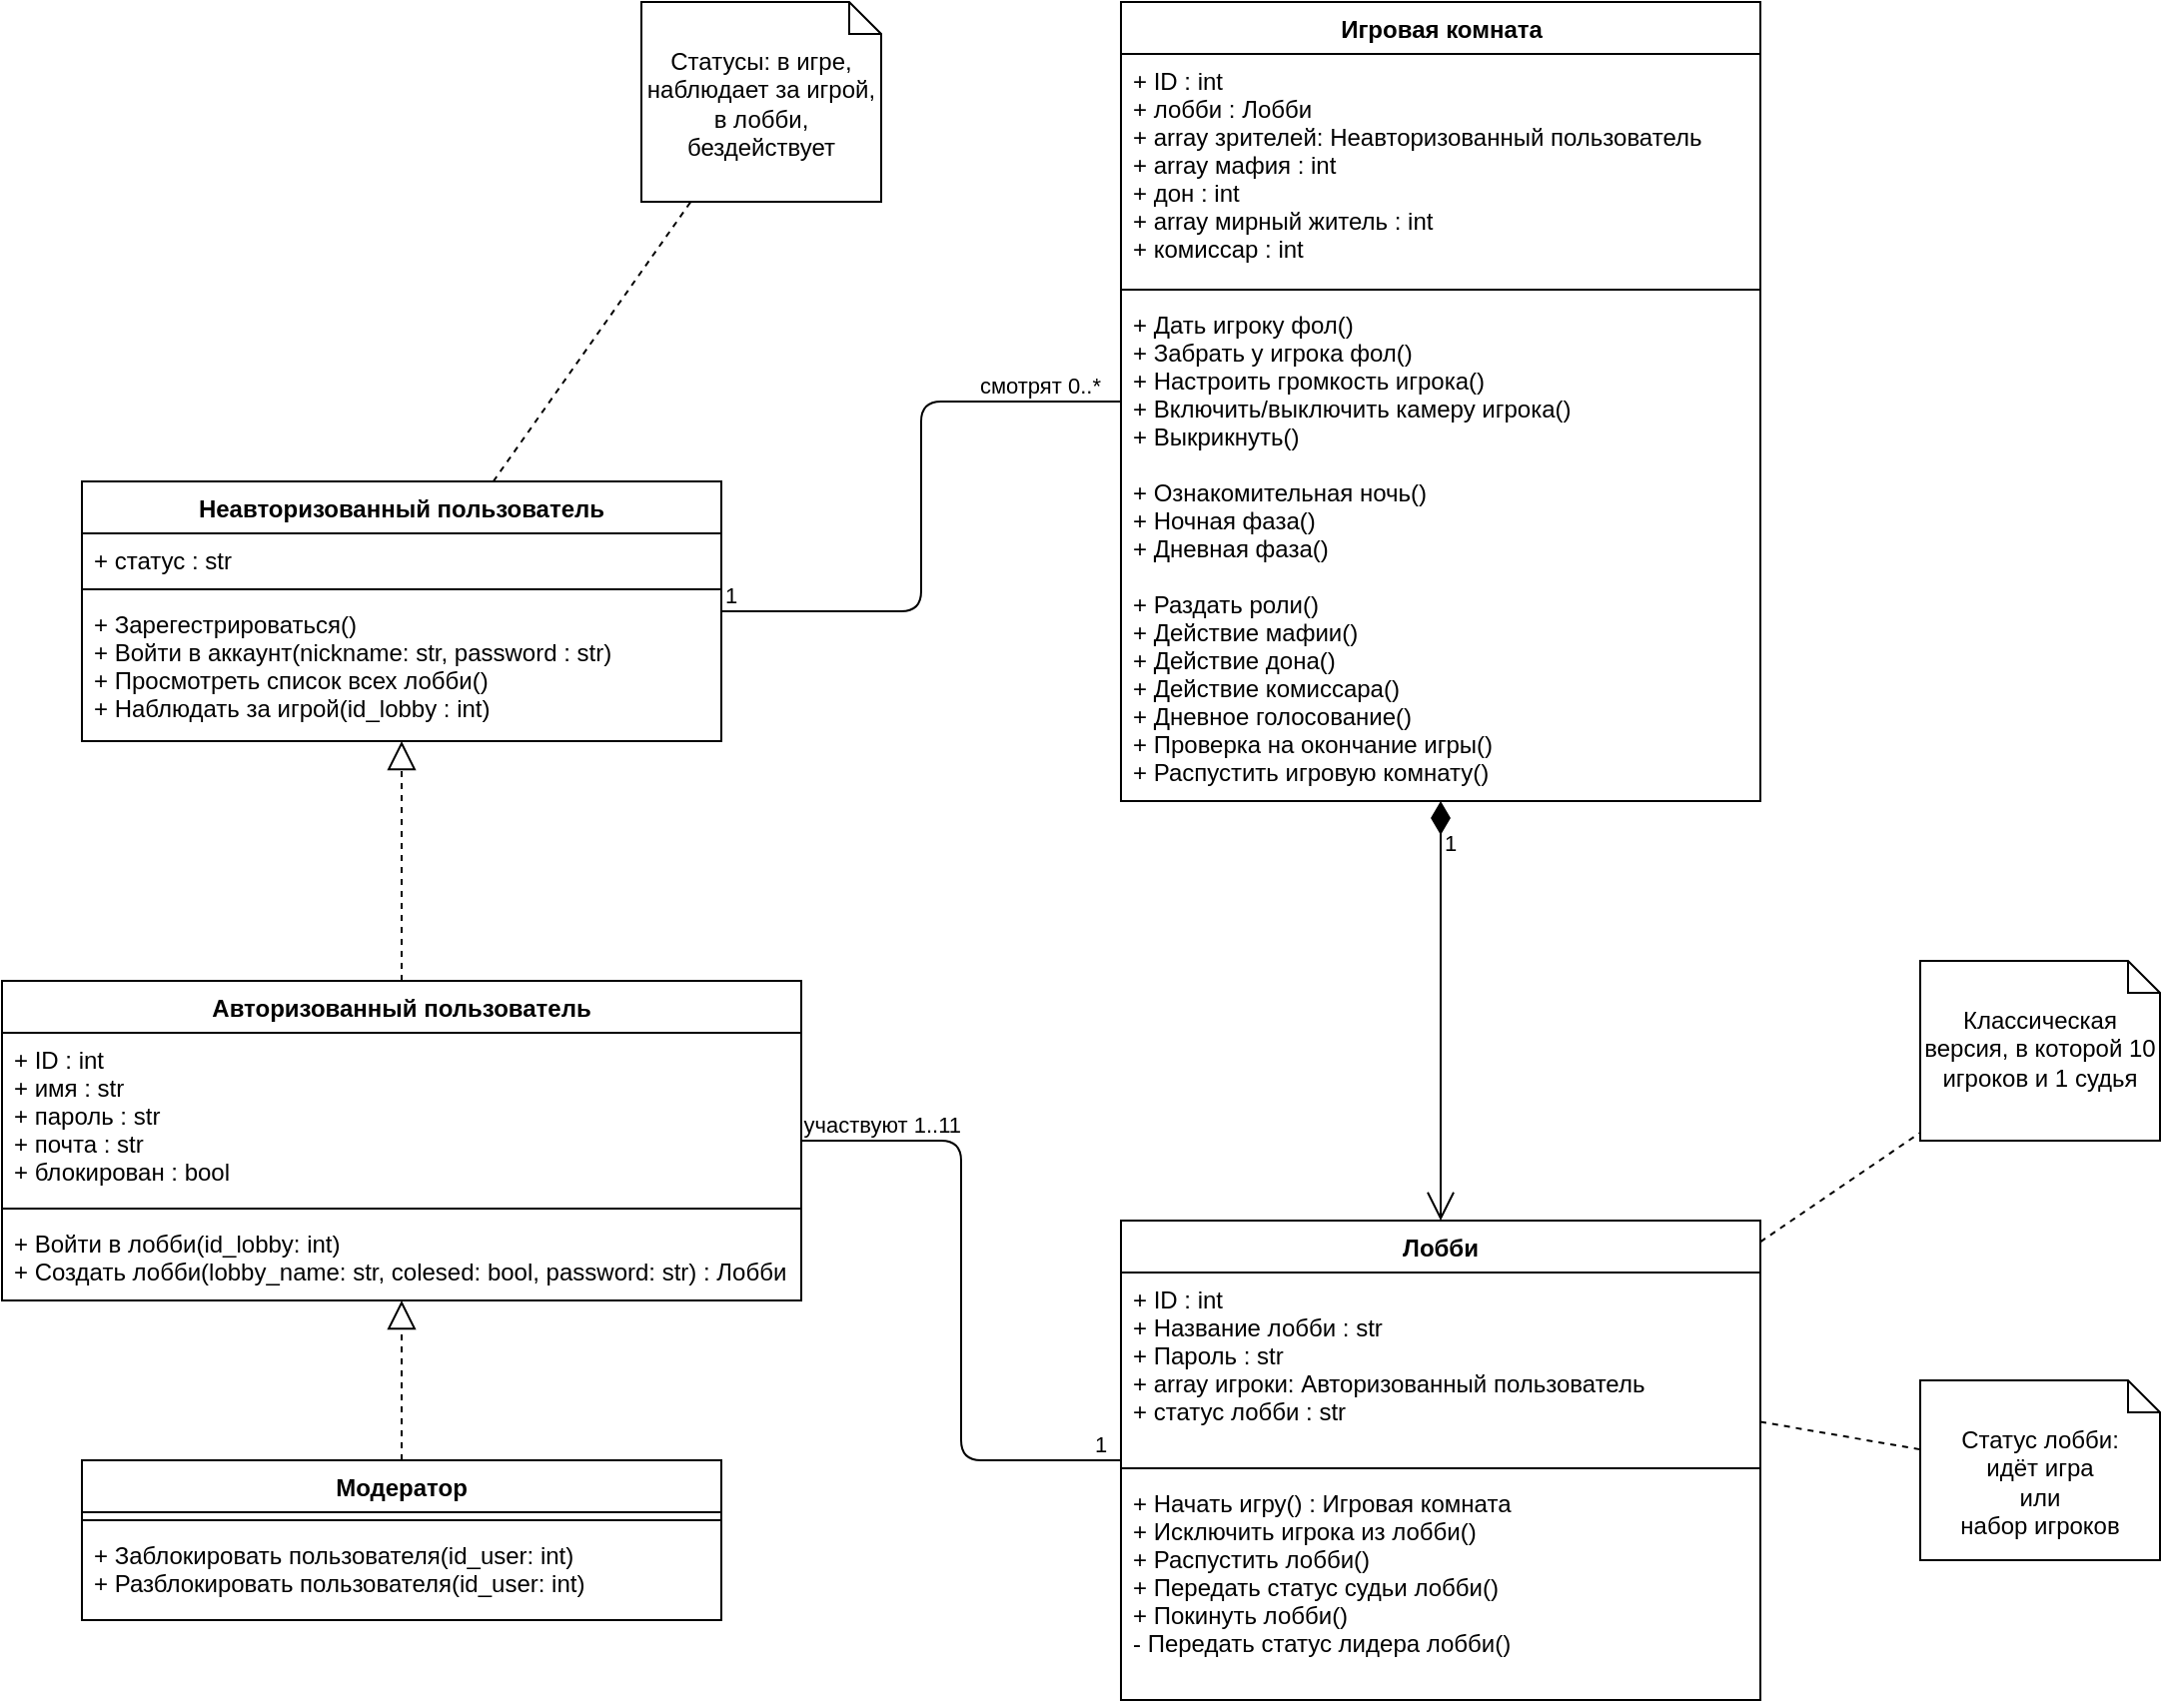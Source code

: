<mxfile version="13.9.9" type="device" pages="3"><diagram id="K6gjMiEs3mf2I5SL_ZTx" name="классов"><mxGraphModel dx="1550" dy="1689" grid="1" gridSize="10" guides="1" tooltips="1" connect="1" arrows="1" fold="1" page="1" pageScale="1" pageWidth="1169" pageHeight="827" background="none" math="0" shadow="0"><root><mxCell id="uDW_oSTSwJHVs1C8EQbr-0"/><mxCell id="uDW_oSTSwJHVs1C8EQbr-1" parent="uDW_oSTSwJHVs1C8EQbr-0"/><mxCell id="0hDXWBpO1TxfzG22GL35-4" value="Авторизованный пользователь" style="swimlane;fontStyle=1;align=center;verticalAlign=top;childLayout=stackLayout;horizontal=1;startSize=26;horizontalStack=0;resizeParent=1;resizeParentMax=0;resizeLast=0;collapsible=1;marginBottom=0;" parent="uDW_oSTSwJHVs1C8EQbr-1" vertex="1"><mxGeometry x="40" y="320" width="400" height="160" as="geometry"><mxRectangle x="80" y="310" width="220" height="26" as="alternateBounds"/></mxGeometry></mxCell><mxCell id="0hDXWBpO1TxfzG22GL35-5" value="+ ID : int&#10;+ имя : str&#10;+ пароль : str&#10;+ почта : str&#10;+ блокирован : bool" style="text;strokeColor=none;fillColor=none;align=left;verticalAlign=top;spacingLeft=4;spacingRight=4;overflow=hidden;rotatable=0;points=[[0,0.5],[1,0.5]];portConstraint=eastwest;" parent="0hDXWBpO1TxfzG22GL35-4" vertex="1"><mxGeometry y="26" width="400" height="84" as="geometry"/></mxCell><mxCell id="0hDXWBpO1TxfzG22GL35-6" value="" style="line;strokeWidth=1;fillColor=none;align=left;verticalAlign=middle;spacingTop=-1;spacingLeft=3;spacingRight=3;rotatable=0;labelPosition=right;points=[];portConstraint=eastwest;" parent="0hDXWBpO1TxfzG22GL35-4" vertex="1"><mxGeometry y="110" width="400" height="8" as="geometry"/></mxCell><mxCell id="0hDXWBpO1TxfzG22GL35-7" value="+ Войти в лобби(id_lobby: int)&#10;+ Создать лобби(lobby_name: str, colesed: bool, password: str) : Лобби" style="text;strokeColor=none;fillColor=none;align=left;verticalAlign=top;spacingLeft=4;spacingRight=4;overflow=hidden;rotatable=0;points=[[0,0.5],[1,0.5]];portConstraint=eastwest;" parent="0hDXWBpO1TxfzG22GL35-4" vertex="1"><mxGeometry y="118" width="400" height="42" as="geometry"/></mxCell><mxCell id="0hDXWBpO1TxfzG22GL35-8" value="Модератор" style="swimlane;fontStyle=1;align=center;verticalAlign=top;childLayout=stackLayout;horizontal=1;startSize=26;horizontalStack=0;resizeParent=1;resizeParentMax=0;resizeLast=0;collapsible=1;marginBottom=0;" parent="uDW_oSTSwJHVs1C8EQbr-1" vertex="1"><mxGeometry x="80" y="560" width="320" height="80" as="geometry"><mxRectangle x="80" y="560" width="100" height="26" as="alternateBounds"/></mxGeometry></mxCell><mxCell id="0hDXWBpO1TxfzG22GL35-10" value="" style="line;strokeWidth=1;fillColor=none;align=left;verticalAlign=middle;spacingTop=-1;spacingLeft=3;spacingRight=3;rotatable=0;labelPosition=right;points=[];portConstraint=eastwest;" parent="0hDXWBpO1TxfzG22GL35-8" vertex="1"><mxGeometry y="26" width="320" height="8" as="geometry"/></mxCell><mxCell id="0hDXWBpO1TxfzG22GL35-11" value="+ Заблокировать пользователя(id_user: int)&#10;+ Разблокировать пользователя(id_user: int)" style="text;strokeColor=none;fillColor=none;align=left;verticalAlign=top;spacingLeft=4;spacingRight=4;overflow=hidden;rotatable=0;points=[[0,0.5],[1,0.5]];portConstraint=eastwest;" parent="0hDXWBpO1TxfzG22GL35-8" vertex="1"><mxGeometry y="34" width="320" height="46" as="geometry"/></mxCell><mxCell id="0hDXWBpO1TxfzG22GL35-20" value="Лобби" style="swimlane;fontStyle=1;align=center;verticalAlign=top;childLayout=stackLayout;horizontal=1;startSize=26;horizontalStack=0;resizeParent=1;resizeParentMax=0;resizeLast=0;collapsible=1;marginBottom=0;" parent="uDW_oSTSwJHVs1C8EQbr-1" vertex="1"><mxGeometry x="600" y="440" width="320" height="240" as="geometry"><mxRectangle x="640" y="80" width="70" height="26" as="alternateBounds"/></mxGeometry></mxCell><mxCell id="0hDXWBpO1TxfzG22GL35-21" value="+ ID : int&#10;+ Название лобби : str&#10;+ Пароль : str&#10;+ array игроки: Авторизованный пользователь&#10;+ статус лобби : str" style="text;strokeColor=none;fillColor=none;align=left;verticalAlign=top;spacingLeft=4;spacingRight=4;overflow=hidden;rotatable=0;points=[[0,0.5],[1,0.5]];portConstraint=eastwest;fontStyle=0;" parent="0hDXWBpO1TxfzG22GL35-20" vertex="1"><mxGeometry y="26" width="320" height="94" as="geometry"/></mxCell><mxCell id="0hDXWBpO1TxfzG22GL35-22" value="" style="line;strokeWidth=1;fillColor=none;align=left;verticalAlign=middle;spacingTop=-1;spacingLeft=3;spacingRight=3;rotatable=0;labelPosition=right;points=[];portConstraint=eastwest;" parent="0hDXWBpO1TxfzG22GL35-20" vertex="1"><mxGeometry y="120" width="320" height="8" as="geometry"/></mxCell><mxCell id="0hDXWBpO1TxfzG22GL35-23" value="+ Начать игру() : Игровая комната&#10;+ Исключить игрока из лобби()&#10;+ Распустить лобби()&#10;+ Передать статус судьи лобби()&#10;+ Покинуть лобби()&#10;- Передать статус лидера лобби()" style="text;strokeColor=none;fillColor=none;align=left;verticalAlign=top;spacingLeft=4;spacingRight=4;overflow=hidden;rotatable=0;points=[[0,0.5],[1,0.5]];portConstraint=eastwest;" parent="0hDXWBpO1TxfzG22GL35-20" vertex="1"><mxGeometry y="128" width="320" height="112" as="geometry"/></mxCell><mxCell id="Zas6PrwYknGHTEEqW-oI-0" value="" style="endArrow=block;dashed=1;endFill=0;endSize=12;html=1;" parent="uDW_oSTSwJHVs1C8EQbr-1" source="0hDXWBpO1TxfzG22GL35-4" target="FlPt_GZlDzJXea_2rb0K-4" edge="1"><mxGeometry width="160" relative="1" as="geometry"><mxPoint x="500" y="240" as="sourcePoint"/><mxPoint x="240" y="214" as="targetPoint"/></mxGeometry></mxCell><mxCell id="Zas6PrwYknGHTEEqW-oI-1" value="" style="endArrow=block;dashed=1;endFill=0;endSize=12;html=1;" parent="uDW_oSTSwJHVs1C8EQbr-1" source="0hDXWBpO1TxfzG22GL35-8" target="0hDXWBpO1TxfzG22GL35-4" edge="1"><mxGeometry width="160" relative="1" as="geometry"><mxPoint x="250" y="290" as="sourcePoint"/><mxPoint x="250" y="224" as="targetPoint"/></mxGeometry></mxCell><mxCell id="Zas6PrwYknGHTEEqW-oI-8" value="Классическая версия, в которой 10 игроков и 1 судья" style="shape=note2;boundedLbl=1;whiteSpace=wrap;html=1;size=16;verticalAlign=top;align=center;" parent="uDW_oSTSwJHVs1C8EQbr-1" vertex="1"><mxGeometry x="1000" y="310" width="120" height="90" as="geometry"/></mxCell><mxCell id="Zas6PrwYknGHTEEqW-oI-9" value="" style="endArrow=none;dashed=1;html=1;" parent="uDW_oSTSwJHVs1C8EQbr-1" source="0hDXWBpO1TxfzG22GL35-20" target="Zas6PrwYknGHTEEqW-oI-8" edge="1"><mxGeometry width="50" height="50" relative="1" as="geometry"><mxPoint x="550" y="360" as="sourcePoint"/><mxPoint x="600" y="310" as="targetPoint"/></mxGeometry></mxCell><mxCell id="FlPt_GZlDzJXea_2rb0K-0" value="Игровая комната" style="swimlane;fontStyle=1;align=center;verticalAlign=top;childLayout=stackLayout;horizontal=1;startSize=26;horizontalStack=0;resizeParent=1;resizeParentMax=0;resizeLast=0;collapsible=1;marginBottom=0;html=1;" parent="uDW_oSTSwJHVs1C8EQbr-1" vertex="1"><mxGeometry x="600" y="-170" width="320" height="400" as="geometry"><mxRectangle x="600" y="-160" width="70" height="26" as="alternateBounds"/></mxGeometry></mxCell><mxCell id="FlPt_GZlDzJXea_2rb0K-1" value="+ ID : int&#10;+ лобби : Лобби&#10;+ array зрителей: Неавторизованный пользователь&#10;+ array мафия : int&#10;+ дон : int&#10;+ array мирный житель : int&#10;+ комиссар : int" style="text;strokeColor=none;fillColor=none;align=left;verticalAlign=top;spacingLeft=4;spacingRight=4;overflow=hidden;rotatable=0;points=[[0,0.5],[1,0.5]];portConstraint=eastwest;fontStyle=0;" parent="FlPt_GZlDzJXea_2rb0K-0" vertex="1"><mxGeometry y="26" width="320" height="114" as="geometry"/></mxCell><mxCell id="FlPt_GZlDzJXea_2rb0K-2" value="" style="line;strokeWidth=1;fillColor=none;align=left;verticalAlign=middle;spacingTop=-1;spacingLeft=3;spacingRight=3;rotatable=0;labelPosition=right;points=[];portConstraint=eastwest;" parent="FlPt_GZlDzJXea_2rb0K-0" vertex="1"><mxGeometry y="140" width="320" height="8" as="geometry"/></mxCell><mxCell id="FlPt_GZlDzJXea_2rb0K-3" value="+ Дать игроку фол()&#10;+ Забрать у игрока фол()&#10;+ Настроить громкость игрока()&#10;+ Включить/выключить камеру игрока()&#10;+ Выкрикнуть()&#10;&#10;+ Ознакомительная ночь()&#10;+ Ночная фаза()&#10;+ Дневная фаза()&#10;&#10;+ Раздать роли()&#10;+ Действие мафии()&#10;+ Действие дона()&#10;+ Действие комиссара()&#10;+ Дневное голосование()&#10;+ Проверка на окончание игры()&#10;+ Распустить игровую комнату()" style="text;strokeColor=none;fillColor=none;align=left;verticalAlign=top;spacingLeft=4;spacingRight=4;overflow=hidden;rotatable=0;points=[[0,0.5],[1,0.5]];portConstraint=eastwest;" parent="FlPt_GZlDzJXea_2rb0K-0" vertex="1"><mxGeometry y="148" width="320" height="252" as="geometry"/></mxCell><mxCell id="FlPt_GZlDzJXea_2rb0K-4" value="Неавторизованный пользователь" style="swimlane;fontStyle=1;align=center;verticalAlign=top;childLayout=stackLayout;horizontal=1;startSize=26;horizontalStack=0;resizeParent=1;resizeParentMax=0;resizeLast=0;collapsible=1;marginBottom=0;" parent="uDW_oSTSwJHVs1C8EQbr-1" vertex="1"><mxGeometry x="80" y="70" width="320" height="130" as="geometry"><mxRectangle x="80" y="310" width="220" height="26" as="alternateBounds"/></mxGeometry></mxCell><mxCell id="FlPt_GZlDzJXea_2rb0K-5" value="+ статус : str" style="text;strokeColor=none;fillColor=none;align=left;verticalAlign=top;spacingLeft=4;spacingRight=4;overflow=hidden;rotatable=0;points=[[0,0.5],[1,0.5]];portConstraint=eastwest;" parent="FlPt_GZlDzJXea_2rb0K-4" vertex="1"><mxGeometry y="26" width="320" height="24" as="geometry"/></mxCell><mxCell id="FlPt_GZlDzJXea_2rb0K-6" value="" style="line;strokeWidth=1;fillColor=none;align=left;verticalAlign=middle;spacingTop=-1;spacingLeft=3;spacingRight=3;rotatable=0;labelPosition=right;points=[];portConstraint=eastwest;" parent="FlPt_GZlDzJXea_2rb0K-4" vertex="1"><mxGeometry y="50" width="320" height="8" as="geometry"/></mxCell><mxCell id="FlPt_GZlDzJXea_2rb0K-7" value="+ Зарегестрироваться()&#10;+ Войти в аккаунт(nickname: str, password : str)&#10;+ Просмотреть список всех лобби()&#10;+ Наблюдать за игрой(id_lobby : int)" style="text;strokeColor=none;fillColor=none;align=left;verticalAlign=top;spacingLeft=4;spacingRight=4;overflow=hidden;rotatable=0;points=[[0,0.5],[1,0.5]];portConstraint=eastwest;" parent="FlPt_GZlDzJXea_2rb0K-4" vertex="1"><mxGeometry y="58" width="320" height="72" as="geometry"/></mxCell><mxCell id="FlPt_GZlDzJXea_2rb0K-8" value="Статусы: в игре, наблюдает за игрой, в лобби, бездействует" style="shape=note2;boundedLbl=1;whiteSpace=wrap;html=1;size=16;verticalAlign=top;align=center;" parent="uDW_oSTSwJHVs1C8EQbr-1" vertex="1"><mxGeometry x="360" y="-170" width="120" height="100" as="geometry"/></mxCell><mxCell id="FlPt_GZlDzJXea_2rb0K-9" value="" style="endArrow=none;dashed=1;html=1;" parent="uDW_oSTSwJHVs1C8EQbr-1" source="FlPt_GZlDzJXea_2rb0K-4" target="FlPt_GZlDzJXea_2rb0K-8" edge="1"><mxGeometry width="50" height="50" relative="1" as="geometry"><mxPoint x="449.997" y="-129" as="sourcePoint"/><mxPoint x="203.33" y="-310" as="targetPoint"/></mxGeometry></mxCell><mxCell id="kYMCksq6HBNavX66LhTG-8" value="" style="endArrow=none;html=1;edgeStyle=orthogonalEdgeStyle;" parent="uDW_oSTSwJHVs1C8EQbr-1" source="0hDXWBpO1TxfzG22GL35-20" target="0hDXWBpO1TxfzG22GL35-4" edge="1"><mxGeometry relative="1" as="geometry"><mxPoint x="660" y="330" as="sourcePoint"/><mxPoint x="500" y="330" as="targetPoint"/></mxGeometry></mxCell><mxCell id="kYMCksq6HBNavX66LhTG-9" value="1" style="edgeLabel;resizable=0;html=1;align=left;verticalAlign=bottom;" parent="kYMCksq6HBNavX66LhTG-8" connectable="0" vertex="1"><mxGeometry x="-1" relative="1" as="geometry"><mxPoint x="-15" as="offset"/></mxGeometry></mxCell><mxCell id="kYMCksq6HBNavX66LhTG-10" value="участвуют 1..11" style="edgeLabel;resizable=0;html=1;align=right;verticalAlign=bottom;" parent="kYMCksq6HBNavX66LhTG-8" connectable="0" vertex="1"><mxGeometry x="1" relative="1" as="geometry"><mxPoint x="80" as="offset"/></mxGeometry></mxCell><mxCell id="kYMCksq6HBNavX66LhTG-11" value="" style="endArrow=none;html=1;edgeStyle=orthogonalEdgeStyle;" parent="uDW_oSTSwJHVs1C8EQbr-1" source="FlPt_GZlDzJXea_2rb0K-4" target="FlPt_GZlDzJXea_2rb0K-0" edge="1"><mxGeometry relative="1" as="geometry"><mxPoint x="410" y="220" as="sourcePoint"/><mxPoint x="610" y="351" as="targetPoint"/></mxGeometry></mxCell><mxCell id="kYMCksq6HBNavX66LhTG-12" value="1" style="edgeLabel;resizable=0;html=1;align=left;verticalAlign=bottom;" parent="kYMCksq6HBNavX66LhTG-11" connectable="0" vertex="1"><mxGeometry x="-1" relative="1" as="geometry"/></mxCell><mxCell id="kYMCksq6HBNavX66LhTG-13" value="смотрят 0..*" style="edgeLabel;resizable=0;html=1;align=right;verticalAlign=bottom;" parent="kYMCksq6HBNavX66LhTG-11" connectable="0" vertex="1"><mxGeometry x="1" relative="1" as="geometry"><mxPoint x="-10" as="offset"/></mxGeometry></mxCell><mxCell id="xUVbnYKSuSZbbr3XkMyu-1" value="Статус лобби:&lt;br&gt;идёт игра&lt;br&gt;или&lt;br&gt;набор игроков" style="shape=note2;boundedLbl=1;whiteSpace=wrap;html=1;size=16;verticalAlign=top;align=center;" parent="uDW_oSTSwJHVs1C8EQbr-1" vertex="1"><mxGeometry x="1000" y="520" width="120" height="90" as="geometry"/></mxCell><mxCell id="xUVbnYKSuSZbbr3XkMyu-2" value="" style="endArrow=none;dashed=1;html=1;" parent="uDW_oSTSwJHVs1C8EQbr-1" source="0hDXWBpO1TxfzG22GL35-21" target="xUVbnYKSuSZbbr3XkMyu-1" edge="1"><mxGeometry width="50" height="50" relative="1" as="geometry"><mxPoint x="560" y="340" as="sourcePoint"/><mxPoint x="610" y="290" as="targetPoint"/></mxGeometry></mxCell><mxCell id="6jalVPsqGfipSppVXDpF-0" value="1" style="endArrow=open;html=1;endSize=12;startArrow=diamondThin;startSize=14;startFill=1;edgeStyle=orthogonalEdgeStyle;align=left;verticalAlign=bottom;entryX=0.5;entryY=0;entryDx=0;entryDy=0;" parent="uDW_oSTSwJHVs1C8EQbr-1" source="FlPt_GZlDzJXea_2rb0K-0" target="0hDXWBpO1TxfzG22GL35-20" edge="1"><mxGeometry x="-0.714" relative="1" as="geometry"><mxPoint x="700" y="290" as="sourcePoint"/><mxPoint x="720" y="290" as="targetPoint"/><mxPoint as="offset"/></mxGeometry></mxCell></root></mxGraphModel></diagram><diagram id="hLbiZnH7PGV82yjA2tAP" name="вариантов использования"><mxGraphModel dx="717" dy="1705" grid="1" gridSize="10" guides="1" tooltips="1" connect="1" arrows="1" fold="1" page="1" pageScale="1" pageWidth="1169" pageHeight="827" math="0" shadow="0"><root><mxCell id="M57Mla4hElKBQdZRpAbl-0"/><mxCell id="M57Mla4hElKBQdZRpAbl-1" parent="M57Mla4hElKBQdZRpAbl-0"/><mxCell id="jCMIHoGUhJRU4kg3vz08-0" value="&lt;b&gt;Неавторизованный&lt;/b&gt;&lt;br&gt;&lt;b&gt;пользователь&lt;/b&gt;" style="shape=umlActor;verticalLabelPosition=middle;verticalAlign=bottom;html=1;labelPosition=left;align=right;" parent="M57Mla4hElKBQdZRpAbl-1" vertex="1"><mxGeometry x="1330" y="80" width="30" height="60" as="geometry"/></mxCell><mxCell id="M4FpsERaKryLCLJQN_qH-0" value="&lt;b&gt;Авторизованный&lt;/b&gt;&lt;br&gt;&lt;b&gt;пользователь&lt;/b&gt;" style="shape=umlActor;verticalLabelPosition=middle;verticalAlign=bottom;html=1;labelPosition=left;align=right;" parent="M57Mla4hElKBQdZRpAbl-1" vertex="1"><mxGeometry x="1330" y="240" width="30" height="60" as="geometry"/></mxCell><mxCell id="M4FpsERaKryLCLJQN_qH-2" value="&lt;span style=&quot;font-weight: 700&quot;&gt;Модератор&lt;br&gt;&lt;/span&gt;" style="shape=umlActor;verticalLabelPosition=middle;verticalAlign=bottom;html=1;labelPosition=left;align=right;" parent="M57Mla4hElKBQdZRpAbl-1" vertex="1"><mxGeometry x="1330" y="400" width="30" height="60" as="geometry"/></mxCell><mxCell id="M4FpsERaKryLCLJQN_qH-3" value="" style="endArrow=block;dashed=1;endFill=0;endSize=12;html=1;" parent="M57Mla4hElKBQdZRpAbl-1" source="M4FpsERaKryLCLJQN_qH-2" target="M4FpsERaKryLCLJQN_qH-0" edge="1"><mxGeometry width="160" relative="1" as="geometry"><mxPoint x="1345" y="380" as="sourcePoint"/><mxPoint x="1345" y="320" as="targetPoint"/></mxGeometry></mxCell><mxCell id="M4FpsERaKryLCLJQN_qH-4" value="" style="endArrow=block;dashed=1;endFill=0;endSize=12;html=1;" parent="M57Mla4hElKBQdZRpAbl-1" source="M4FpsERaKryLCLJQN_qH-0" target="jCMIHoGUhJRU4kg3vz08-0" edge="1"><mxGeometry width="160" relative="1" as="geometry"><mxPoint x="1355" y="410" as="sourcePoint"/><mxPoint x="1355" y="310" as="targetPoint"/></mxGeometry></mxCell><mxCell id="M4FpsERaKryLCLJQN_qH-5" value="Регистрация" style="ellipse;whiteSpace=wrap;html=1;" parent="M57Mla4hElKBQdZRpAbl-1" vertex="1"><mxGeometry x="1640" y="-240" width="140" height="70" as="geometry"/></mxCell><mxCell id="M4FpsERaKryLCLJQN_qH-7" value="Просмотр списка начавшихся игр (стартовавших лобби)" style="ellipse;whiteSpace=wrap;html=1;" parent="M57Mla4hElKBQdZRpAbl-1" vertex="1"><mxGeometry x="1390" y="-320" width="160" height="70" as="geometry"/></mxCell><mxCell id="M4FpsERaKryLCLJQN_qH-8" value="Наблюдать за игрой" style="ellipse;whiteSpace=wrap;html=1;" parent="M57Mla4hElKBQdZRpAbl-1" vertex="1"><mxGeometry x="1400" y="-200" width="140" height="70" as="geometry"/></mxCell><mxCell id="M4FpsERaKryLCLJQN_qH-9" value="Авторизация" style="ellipse;whiteSpace=wrap;html=1;" parent="M57Mla4hElKBQdZRpAbl-1" vertex="1"><mxGeometry x="1540" y="-110" width="140" height="70" as="geometry"/></mxCell><mxCell id="M4FpsERaKryLCLJQN_qH-10" value="" style="endArrow=none;html=1;" parent="M57Mla4hElKBQdZRpAbl-1" source="jCMIHoGUhJRU4kg3vz08-0" target="M4FpsERaKryLCLJQN_qH-9" edge="1"><mxGeometry width="50" height="50" relative="1" as="geometry"><mxPoint x="1530" y="140" as="sourcePoint"/><mxPoint x="1580" y="90" as="targetPoint"/></mxGeometry></mxCell><mxCell id="M4FpsERaKryLCLJQN_qH-11" value="" style="endArrow=none;html=1;" parent="M57Mla4hElKBQdZRpAbl-1" source="jCMIHoGUhJRU4kg3vz08-0" target="M4FpsERaKryLCLJQN_qH-8" edge="1"><mxGeometry width="50" height="50" relative="1" as="geometry"><mxPoint x="1530" y="140" as="sourcePoint"/><mxPoint x="1580" y="90" as="targetPoint"/></mxGeometry></mxCell><mxCell id="M4FpsERaKryLCLJQN_qH-13" value="&amp;lt;&amp;lt;extend&amp;gt;&amp;gt;" style="endArrow=open;endSize=12;dashed=1;html=1;" parent="M57Mla4hElKBQdZRpAbl-1" source="M4FpsERaKryLCLJQN_qH-5" target="M4FpsERaKryLCLJQN_qH-9" edge="1"><mxGeometry x="-0.598" y="32" width="160" relative="1" as="geometry"><mxPoint x="1520" y="-55" as="sourcePoint"/><mxPoint x="1680" y="-55" as="targetPoint"/><Array as="points"/><mxPoint x="-1" as="offset"/></mxGeometry></mxCell><mxCell id="M4FpsERaKryLCLJQN_qH-17" value="Создание лобби" style="ellipse;whiteSpace=wrap;html=1;" parent="M57Mla4hElKBQdZRpAbl-1" vertex="1"><mxGeometry x="1460" y="90" width="140" height="70" as="geometry"/></mxCell><mxCell id="M4FpsERaKryLCLJQN_qH-18" value="Вход в лобби" style="ellipse;whiteSpace=wrap;html=1;" parent="M57Mla4hElKBQdZRpAbl-1" vertex="1"><mxGeometry x="1680" y="140" width="140" height="70" as="geometry"/></mxCell><mxCell id="M4FpsERaKryLCLJQN_qH-19" value="&amp;lt;&amp;lt;extend&amp;gt;&amp;gt;" style="endArrow=open;endSize=12;dashed=1;html=1;" parent="M57Mla4hElKBQdZRpAbl-1" source="M4FpsERaKryLCLJQN_qH-17" target="M4FpsERaKryLCLJQN_qH-18" edge="1"><mxGeometry x="-0.3" y="-16" width="160" relative="1" as="geometry"><mxPoint x="1740.0" y="120.439" as="sourcePoint"/><mxPoint x="1700.59" y="109.998" as="targetPoint"/><Array as="points"/><mxPoint x="1" as="offset"/></mxGeometry></mxCell><mxCell id="M4FpsERaKryLCLJQN_qH-20" value="" style="endArrow=none;html=1;" parent="M57Mla4hElKBQdZRpAbl-1" source="M4FpsERaKryLCLJQN_qH-0" target="M4FpsERaKryLCLJQN_qH-23" edge="1"><mxGeometry width="50" height="50" relative="1" as="geometry"><mxPoint x="1520" y="210" as="sourcePoint"/><mxPoint x="1570" y="160" as="targetPoint"/></mxGeometry></mxCell><mxCell id="M4FpsERaKryLCLJQN_qH-22" value="Настройка лобби" style="ellipse;whiteSpace=wrap;html=1;" parent="M57Mla4hElKBQdZRpAbl-1" vertex="1"><mxGeometry x="1680" y="10" width="140" height="70" as="geometry"/></mxCell><mxCell id="M4FpsERaKryLCLJQN_qH-23" value="Проведение игры" style="ellipse;whiteSpace=wrap;html=1;" parent="M57Mla4hElKBQdZRpAbl-1" vertex="1"><mxGeometry x="1440" y="235" width="140" height="70" as="geometry"/></mxCell><mxCell id="M4FpsERaKryLCLJQN_qH-27" value="Блокировка пользователя" style="ellipse;whiteSpace=wrap;html=1;" parent="M57Mla4hElKBQdZRpAbl-1" vertex="1"><mxGeometry x="1460" y="395" width="140" height="70" as="geometry"/></mxCell><mxCell id="M4FpsERaKryLCLJQN_qH-28" value="" style="endArrow=none;html=1;" parent="M57Mla4hElKBQdZRpAbl-1" source="M4FpsERaKryLCLJQN_qH-27" target="M4FpsERaKryLCLJQN_qH-2" edge="1"><mxGeometry width="50" height="50" relative="1" as="geometry"><mxPoint x="1690" y="170" as="sourcePoint"/><mxPoint x="1740" y="120" as="targetPoint"/></mxGeometry></mxCell><mxCell id="gz4eIPozl0emlNCKbAdQ-1" value="&amp;lt;&amp;lt;include&amp;gt;&amp;gt;" style="endArrow=open;endSize=12;dashed=1;html=1;" parent="M57Mla4hElKBQdZRpAbl-1" source="M4FpsERaKryLCLJQN_qH-8" target="M4FpsERaKryLCLJQN_qH-7" edge="1"><mxGeometry x="-0.2" y="-40" width="160" relative="1" as="geometry"><mxPoint x="1580" as="sourcePoint"/><mxPoint x="1740" as="targetPoint"/><mxPoint as="offset"/></mxGeometry></mxCell><mxCell id="gz4eIPozl0emlNCKbAdQ-2" value="&amp;lt;&amp;lt;include&amp;gt;&amp;gt;" style="endArrow=open;endSize=12;dashed=1;html=1;exitX=0.5;exitY=0;exitDx=0;exitDy=0;" parent="M57Mla4hElKBQdZRpAbl-1" source="gz4eIPozl0emlNCKbAdQ-4" target="M4FpsERaKryLCLJQN_qH-18" edge="1"><mxGeometry x="-0.092" y="15" width="160" relative="1" as="geometry"><mxPoint x="1549.759" y="233.968" as="sourcePoint"/><mxPoint x="1590.238" y="179.996" as="targetPoint"/><mxPoint as="offset"/></mxGeometry></mxCell><mxCell id="gz4eIPozl0emlNCKbAdQ-3" value="&amp;lt;&amp;lt;include&amp;gt;&amp;gt;" style="endArrow=open;endSize=12;dashed=1;html=1;" parent="M57Mla4hElKBQdZRpAbl-1" source="M4FpsERaKryLCLJQN_qH-17" target="M4FpsERaKryLCLJQN_qH-22" edge="1"><mxGeometry x="-0.241" y="21" width="160" relative="1" as="geometry"><mxPoint x="1699.0" y="183.698" as="sourcePoint"/><mxPoint x="1753.78" y="170.002" as="targetPoint"/><mxPoint as="offset"/></mxGeometry></mxCell><mxCell id="gz4eIPozl0emlNCKbAdQ-4" value="Игровой процесс" style="ellipse;whiteSpace=wrap;html=1;" parent="M57Mla4hElKBQdZRpAbl-1" vertex="1"><mxGeometry x="1680" y="290" width="140" height="70" as="geometry"/></mxCell><mxCell id="gz4eIPozl0emlNCKbAdQ-5" value="&amp;lt;&amp;lt;include&amp;gt;&amp;gt;" style="endArrow=open;endSize=12;dashed=1;html=1;" parent="M57Mla4hElKBQdZRpAbl-1" source="M4FpsERaKryLCLJQN_qH-23" target="gz4eIPozl0emlNCKbAdQ-4" edge="1"><mxGeometry x="-0.119" y="-15" width="160" relative="1" as="geometry"><mxPoint x="1581.611" y="263.386" as="sourcePoint"/><mxPoint x="1698.45" y="231.67" as="targetPoint"/><mxPoint as="offset"/></mxGeometry></mxCell><mxCell id="gz4eIPozl0emlNCKbAdQ-6" value="Регулирование настроек внутри игры" style="ellipse;whiteSpace=wrap;html=1;" parent="M57Mla4hElKBQdZRpAbl-1" vertex="1"><mxGeometry x="1920" y="290" width="160" height="70" as="geometry"/></mxCell><mxCell id="gz4eIPozl0emlNCKbAdQ-7" value="&amp;lt;&amp;lt;extend&amp;gt;&amp;gt;" style="endArrow=open;endSize=12;dashed=1;html=1;" parent="M57Mla4hElKBQdZRpAbl-1" source="gz4eIPozl0emlNCKbAdQ-6" target="gz4eIPozl0emlNCKbAdQ-4" edge="1"><mxGeometry x="-0.143" y="-15" width="160" relative="1" as="geometry"><mxPoint x="1612.083" y="148.384" as="sourcePoint"/><mxPoint x="1707.969" y="191.586" as="targetPoint"/><Array as="points"/><mxPoint as="offset"/></mxGeometry></mxCell><mxCell id="gz4eIPozl0emlNCKbAdQ-8" value="Например, пользователь может настроить громкость других игроков" style="shape=note2;boundedLbl=1;whiteSpace=wrap;html=1;size=15;verticalAlign=top;align=center;" parent="M57Mla4hElKBQdZRpAbl-1" vertex="1"><mxGeometry x="2120" y="400" width="120" height="90" as="geometry"/></mxCell><mxCell id="gz4eIPozl0emlNCKbAdQ-9" value="" style="endArrow=none;dashed=1;html=1;" parent="M57Mla4hElKBQdZRpAbl-1" source="gz4eIPozl0emlNCKbAdQ-6" target="gz4eIPozl0emlNCKbAdQ-8" edge="1"><mxGeometry width="50" height="50" relative="1" as="geometry"><mxPoint x="1870" y="200" as="sourcePoint"/><mxPoint x="1920" y="150" as="targetPoint"/></mxGeometry></mxCell><mxCell id="UOFgufzGeNSFjLCH6KL2-0" value="Разблокировка пользователя" style="ellipse;whiteSpace=wrap;html=1;" parent="M57Mla4hElKBQdZRpAbl-1" vertex="1"><mxGeometry x="1420" y="490" width="140" height="70" as="geometry"/></mxCell><mxCell id="UOFgufzGeNSFjLCH6KL2-1" value="" style="endArrow=none;html=1;" parent="M57Mla4hElKBQdZRpAbl-1" source="M4FpsERaKryLCLJQN_qH-2" target="UOFgufzGeNSFjLCH6KL2-0" edge="1"><mxGeometry width="50" height="50" relative="1" as="geometry"><mxPoint x="1730" y="440" as="sourcePoint"/><mxPoint x="1780" y="390" as="targetPoint"/></mxGeometry></mxCell><mxCell id="UOFgufzGeNSFjLCH6KL2-2" value="Выбор судьи" style="ellipse;whiteSpace=wrap;html=1;" parent="M57Mla4hElKBQdZRpAbl-1" vertex="1"><mxGeometry x="1920" y="10" width="140" height="70" as="geometry"/></mxCell><mxCell id="UOFgufzGeNSFjLCH6KL2-3" value="&amp;lt;&amp;lt;include&amp;gt;&amp;gt;" style="endArrow=open;endSize=12;dashed=1;html=1;" parent="M57Mla4hElKBQdZRpAbl-1" source="M4FpsERaKryLCLJQN_qH-22" target="UOFgufzGeNSFjLCH6KL2-2" edge="1"><mxGeometry x="-0.2" y="-15" width="160" relative="1" as="geometry"><mxPoint x="1628.526" y="117.855" as="sourcePoint"/><mxPoint x="1771.554" y="102.334" as="targetPoint"/><mxPoint as="offset"/></mxGeometry></mxCell><mxCell id="UOFgufzGeNSFjLCH6KL2-4" value="Просмотр списка не начавшихся игр (несформировавшихся лобби)" style="ellipse;whiteSpace=wrap;html=1;" parent="M57Mla4hElKBQdZRpAbl-1" vertex="1"><mxGeometry x="1920" y="170" width="160" height="70" as="geometry"/></mxCell><mxCell id="UOFgufzGeNSFjLCH6KL2-5" value="&amp;lt;&amp;lt;include&amp;gt;&amp;gt;" style="endArrow=open;endSize=12;dashed=1;html=1;" parent="M57Mla4hElKBQdZRpAbl-1" source="M4FpsERaKryLCLJQN_qH-18" target="UOFgufzGeNSFjLCH6KL2-4" edge="1"><mxGeometry x="0.09" y="-18" width="160" relative="1" as="geometry"><mxPoint x="1581.611" y="263.386" as="sourcePoint"/><mxPoint x="1698.45" y="231.67" as="targetPoint"/><mxPoint as="offset"/></mxGeometry></mxCell><mxCell id="UOFgufzGeNSFjLCH6KL2-6" value="Изменение судьи" style="ellipse;whiteSpace=wrap;html=1;" parent="M57Mla4hElKBQdZRpAbl-1" vertex="1"><mxGeometry x="1920" y="-120" width="140" height="70" as="geometry"/></mxCell><mxCell id="UOFgufzGeNSFjLCH6KL2-7" value="&amp;lt;&amp;lt;extend&amp;gt;&amp;gt;" style="endArrow=open;endSize=12;dashed=1;html=1;" parent="M57Mla4hElKBQdZRpAbl-1" source="UOFgufzGeNSFjLCH6KL2-6" target="M4FpsERaKryLCLJQN_qH-22" edge="1"><mxGeometry x="0.262" y="-23" width="160" relative="1" as="geometry"><mxPoint x="1924.586" y="32.54" as="sourcePoint"/><mxPoint x="1845.543" y="17.289" as="targetPoint"/><mxPoint as="offset"/></mxGeometry></mxCell></root></mxGraphModel></diagram><diagram id="wc-5_ai62lVs1Fnf2ka8" name="активностей"><mxGraphModel dx="5115" dy="2595" grid="1" gridSize="10" guides="1" tooltips="0" connect="1" arrows="1" fold="1" page="0" pageScale="1" pageWidth="1169" pageHeight="827" math="0" shadow="0"><root><mxCell id="rU_cMHuEOWhRGJ8r9wSX-0"/><mxCell id="rU_cMHuEOWhRGJ8r9wSX-1" parent="rU_cMHuEOWhRGJ8r9wSX-0"/><mxCell id="_abSfT9H2Rw4U32Ba3pV-0" value="" style="ellipse;html=1;shape=startState;fillColor=#000000;strokeColor=#ff0000;rounded=1;" parent="rU_cMHuEOWhRGJ8r9wSX-1" vertex="1"><mxGeometry x="745" y="-130" width="30" height="30" as="geometry"/></mxCell><mxCell id="_abSfT9H2Rw4U32Ba3pV-1" value="" style="edgeStyle=orthogonalEdgeStyle;html=1;verticalAlign=bottom;endArrow=open;endSize=8;strokeColor=#ff0000;entryX=0.5;entryY=0;entryDx=0;entryDy=0;" parent="rU_cMHuEOWhRGJ8r9wSX-1" source="_abSfT9H2Rw4U32Ba3pV-0" target="_abSfT9H2Rw4U32Ba3pV-2" edge="1"><mxGeometry relative="1" as="geometry"><mxPoint x="754" y="15" as="targetPoint"/></mxGeometry></mxCell><mxCell id="_abSfT9H2Rw4U32Ba3pV-2" value="выбор роли игроком" style="whiteSpace=wrap;html=1;arcSize=40;fontColor=#000000;fillColor=#ffffc0;strokeColor=#ff0000;rounded=1;" parent="rU_cMHuEOWhRGJ8r9wSX-1" vertex="1"><mxGeometry x="700" y="-40" width="120" height="40" as="geometry"/></mxCell><mxCell id="_abSfT9H2Rw4U32Ba3pV-3" value="договорка мафии" style="whiteSpace=wrap;html=1;arcSize=40;fontColor=#000000;fillColor=#ffffc0;strokeColor=#ff0000;rounded=1;" parent="rU_cMHuEOWhRGJ8r9wSX-1" vertex="1"><mxGeometry x="700" y="160" width="120" height="40" as="geometry"/></mxCell><mxCell id="_abSfT9H2Rw4U32Ba3pV-4" value="все игроки&lt;br&gt;получили роль?" style="rhombus;whiteSpace=wrap;html=1;fillColor=#ffffc0;strokeColor=#ff0000;" parent="rU_cMHuEOWhRGJ8r9wSX-1" vertex="1"><mxGeometry x="680" y="40" width="160" height="80" as="geometry"/></mxCell><mxCell id="_abSfT9H2Rw4U32Ba3pV-5" value="нет" style="edgeStyle=orthogonalEdgeStyle;html=1;align=left;verticalAlign=bottom;endArrow=open;endSize=8;strokeColor=#ff0000;exitX=1;exitY=0.5;exitDx=0;exitDy=0;entryX=1;entryY=0.5;entryDx=0;entryDy=0;" parent="rU_cMHuEOWhRGJ8r9wSX-1" source="_abSfT9H2Rw4U32Ba3pV-4" target="_abSfT9H2Rw4U32Ba3pV-2" edge="1"><mxGeometry x="-1" relative="1" as="geometry"><mxPoint x="840" y="-30" as="targetPoint"/><mxPoint x="920" y="135" as="sourcePoint"/><Array as="points"><mxPoint x="880" y="80"/><mxPoint x="880" y="-20"/></Array><mxPoint as="offset"/></mxGeometry></mxCell><mxCell id="_abSfT9H2Rw4U32Ba3pV-6" value="да" style="edgeStyle=orthogonalEdgeStyle;html=1;align=left;verticalAlign=top;endArrow=open;endSize=8;strokeColor=#ff0000;" parent="rU_cMHuEOWhRGJ8r9wSX-1" source="_abSfT9H2Rw4U32Ba3pV-4" target="_abSfT9H2Rw4U32Ba3pV-3" edge="1"><mxGeometry x="-0.5" y="-20" relative="1" as="geometry"><mxPoint x="760" y="215" as="targetPoint"/><mxPoint as="offset"/></mxGeometry></mxCell><mxCell id="_abSfT9H2Rw4U32Ba3pV-7" value="" style="edgeStyle=orthogonalEdgeStyle;html=1;align=left;verticalAlign=top;endArrow=open;endSize=8;strokeColor=#ff0000;" parent="rU_cMHuEOWhRGJ8r9wSX-1" source="_abSfT9H2Rw4U32Ba3pV-2" target="_abSfT9H2Rw4U32Ba3pV-4" edge="1"><mxGeometry x="-1" relative="1" as="geometry"><mxPoint x="770" y="255" as="targetPoint"/><mxPoint x="770" y="145" as="sourcePoint"/></mxGeometry></mxCell><mxCell id="_abSfT9H2Rw4U32Ba3pV-8" value="речь игрока" style="whiteSpace=wrap;html=1;arcSize=40;fontColor=#000000;fillColor=#ffffc0;strokeColor=#ff0000;rounded=1;" parent="rU_cMHuEOWhRGJ8r9wSX-1" vertex="1"><mxGeometry x="540" y="480" width="120" height="40" as="geometry"/></mxCell><mxCell id="_abSfT9H2Rw4U32Ba3pV-9" value="" style="edgeStyle=orthogonalEdgeStyle;html=1;align=left;verticalAlign=top;endArrow=open;endSize=8;strokeColor=#ff0000;entryX=0.75;entryY=0.5;entryDx=0;entryDy=0;entryPerimeter=0;" parent="rU_cMHuEOWhRGJ8r9wSX-1" source="_abSfT9H2Rw4U32Ba3pV-3" target="Yzow2BzaphHYTkR7JiVj-88" edge="1"><mxGeometry x="-1" relative="1" as="geometry"><mxPoint x="1290" y="340" as="targetPoint"/><mxPoint x="690" y="85" as="sourcePoint"/><Array as="points"/></mxGeometry></mxCell><mxCell id="Yzow2BzaphHYTkR7JiVj-0" value="" style="shape=line;html=1;strokeWidth=6;strokeColor=#ff0000;" parent="rU_cMHuEOWhRGJ8r9wSX-1" vertex="1"><mxGeometry x="520" y="440" width="320" height="10" as="geometry"/></mxCell><mxCell id="Yzow2BzaphHYTkR7JiVj-1" value="" style="html=1;verticalAlign=bottom;endArrow=open;endSize=8;strokeColor=#ff0000;exitX=0.25;exitY=0.5;exitDx=0;exitDy=0;exitPerimeter=0;" parent="rU_cMHuEOWhRGJ8r9wSX-1" source="Yzow2BzaphHYTkR7JiVj-0" target="_abSfT9H2Rw4U32Ba3pV-8" edge="1"><mxGeometry relative="1" as="geometry"><mxPoint x="680" y="530" as="targetPoint"/></mxGeometry></mxCell><mxCell id="Yzow2BzaphHYTkR7JiVj-2" value="выставление игрока&lt;br&gt;(опционально)" style="whiteSpace=wrap;html=1;arcSize=40;fontColor=#000000;fillColor=#ffffc0;strokeColor=#ff0000;rounded=1;" parent="rU_cMHuEOWhRGJ8r9wSX-1" vertex="1"><mxGeometry x="700" y="480" width="120" height="40" as="geometry"/></mxCell><mxCell id="Yzow2BzaphHYTkR7JiVj-3" value="" style="html=1;verticalAlign=bottom;endArrow=open;endSize=8;strokeColor=#ff0000;exitX=0.75;exitY=0.5;exitDx=0;exitDy=0;exitPerimeter=0;" parent="rU_cMHuEOWhRGJ8r9wSX-1" source="Yzow2BzaphHYTkR7JiVj-0" target="Yzow2BzaphHYTkR7JiVj-2" edge="1"><mxGeometry relative="1" as="geometry"><mxPoint x="570" y="530" as="targetPoint"/><mxPoint x="640" y="465" as="sourcePoint"/></mxGeometry></mxCell><mxCell id="Yzow2BzaphHYTkR7JiVj-4" value="" style="shape=line;html=1;strokeWidth=6;strokeColor=#ff0000;" parent="rU_cMHuEOWhRGJ8r9wSX-1" vertex="1"><mxGeometry x="520" y="560" width="320" height="10" as="geometry"/></mxCell><mxCell id="Yzow2BzaphHYTkR7JiVj-5" value="" style="html=1;verticalAlign=bottom;endArrow=open;endSize=8;strokeColor=#ff0000;entryX=0.75;entryY=0.5;entryDx=0;entryDy=0;entryPerimeter=0;" parent="rU_cMHuEOWhRGJ8r9wSX-1" source="Yzow2BzaphHYTkR7JiVj-2" target="Yzow2BzaphHYTkR7JiVj-4" edge="1"><mxGeometry relative="1" as="geometry"><mxPoint x="810" y="530" as="targetPoint"/><mxPoint x="740" y="465" as="sourcePoint"/></mxGeometry></mxCell><mxCell id="Yzow2BzaphHYTkR7JiVj-6" value="" style="html=1;verticalAlign=bottom;endArrow=open;endSize=8;strokeColor=#ff0000;entryX=0.25;entryY=0.5;entryDx=0;entryDy=0;entryPerimeter=0;" parent="rU_cMHuEOWhRGJ8r9wSX-1" source="_abSfT9H2Rw4U32Ba3pV-8" target="Yzow2BzaphHYTkR7JiVj-4" edge="1"><mxGeometry relative="1" as="geometry"><mxPoint x="570" y="530" as="targetPoint"/><mxPoint x="640" y="465" as="sourcePoint"/></mxGeometry></mxCell><mxCell id="Yzow2BzaphHYTkR7JiVj-9" value="" style="edgeStyle=orthogonalEdgeStyle;html=1;verticalAlign=bottom;endArrow=open;endSize=8;strokeColor=#ff0000;exitX=0.75;exitY=0.5;exitDx=0;exitDy=0;exitPerimeter=0;" parent="rU_cMHuEOWhRGJ8r9wSX-1" source="Yzow2BzaphHYTkR7JiVj-4" target="Yzow2BzaphHYTkR7JiVj-12" edge="1"><mxGeometry relative="1" as="geometry"><mxPoint x="960" y="670" as="targetPoint"/><mxPoint x="960" y="600" as="sourcePoint"/></mxGeometry></mxCell><mxCell id="Yzow2BzaphHYTkR7JiVj-12" value="все игроки&lt;br&gt;произнесли речь?" style="rhombus;whiteSpace=wrap;html=1;fillColor=#ffffc0;strokeColor=#ff0000;" parent="rU_cMHuEOWhRGJ8r9wSX-1" vertex="1"><mxGeometry x="600" y="600" width="160" height="80" as="geometry"/></mxCell><mxCell id="Yzow2BzaphHYTkR7JiVj-17" value="нет" style="edgeStyle=orthogonalEdgeStyle;html=1;verticalAlign=bottom;endArrow=open;endSize=8;strokeColor=#ff0000;entryX=0.25;entryY=0.5;entryDx=0;entryDy=0;entryPerimeter=0;" parent="rU_cMHuEOWhRGJ8r9wSX-1" source="Yzow2BzaphHYTkR7JiVj-12" target="Yzow2BzaphHYTkR7JiVj-0" edge="1"><mxGeometry x="-0.835" relative="1" as="geometry"><mxPoint x="480" y="420" as="targetPoint"/><mxPoint x="640" y="465" as="sourcePoint"/><Array as="points"><mxPoint x="480" y="640"/><mxPoint x="480" y="400"/><mxPoint x="600" y="400"/></Array><mxPoint as="offset"/></mxGeometry></mxCell><mxCell id="Yzow2BzaphHYTkR7JiVj-21" value="сколько людей выставлено&lt;br&gt;на голосование?" style="rhombus;whiteSpace=wrap;html=1;fillColor=#ffffc0;strokeColor=#ff0000;" parent="rU_cMHuEOWhRGJ8r9wSX-1" vertex="1"><mxGeometry x="580" y="720" width="200" height="120" as="geometry"/></mxCell><mxCell id="Yzow2BzaphHYTkR7JiVj-22" value="да" style="edgeStyle=orthogonalEdgeStyle;html=1;align=left;verticalAlign=top;endArrow=open;endSize=8;strokeColor=#ff0000;" parent="rU_cMHuEOWhRGJ8r9wSX-1" source="Yzow2BzaphHYTkR7JiVj-12" target="Yzow2BzaphHYTkR7JiVj-21" edge="1"><mxGeometry x="-0.5" y="-20" relative="1" as="geometry"><mxPoint x="700" y="730" as="targetPoint"/><mxPoint x="690" y="210" as="sourcePoint"/><mxPoint as="offset"/></mxGeometry></mxCell><mxCell id="Yzow2BzaphHYTkR7JiVj-23" value="0" style="edgeStyle=orthogonalEdgeStyle;html=1;verticalAlign=bottom;endArrow=open;endSize=8;strokeColor=#ff0000;entryX=0.25;entryY=0.5;entryDx=0;entryDy=0;entryPerimeter=0;" parent="rU_cMHuEOWhRGJ8r9wSX-1" source="Yzow2BzaphHYTkR7JiVj-21" target="Yzow2BzaphHYTkR7JiVj-94" edge="1"><mxGeometry x="-0.909" y="20" relative="1" as="geometry"><mxPoint x="470" y="855" as="targetPoint"/><mxPoint x="470" y="810" as="sourcePoint"/><Array as="points"><mxPoint x="300" y="780"/><mxPoint x="300" y="1480"/><mxPoint x="680" y="1480"/></Array><mxPoint as="offset"/></mxGeometry></mxCell><mxCell id="Yzow2BzaphHYTkR7JiVj-24" value="голосование мафии" style="rounded=1;whiteSpace=wrap;html=1;arcSize=40;fontColor=#000000;fillColor=#ffffc0;strokeColor=#ff0000;" parent="rU_cMHuEOWhRGJ8r9wSX-1" vertex="1"><mxGeometry x="40" y="1360" width="120" height="40" as="geometry"/></mxCell><mxCell id="Yzow2BzaphHYTkR7JiVj-26" value="прощальная речь игрока" style="rounded=1;whiteSpace=wrap;html=1;arcSize=40;fontColor=#000000;fillColor=#ffffc0;strokeColor=#ff0000;" parent="rU_cMHuEOWhRGJ8r9wSX-1" vertex="1"><mxGeometry x="620" y="920" width="120" height="40" as="geometry"/></mxCell><mxCell id="Yzow2BzaphHYTkR7JiVj-27" value="1" style="edgeStyle=orthogonalEdgeStyle;html=1;align=left;verticalAlign=top;endArrow=open;endSize=8;strokeColor=#ff0000;exitX=0.5;exitY=1;exitDx=0;exitDy=0;" parent="rU_cMHuEOWhRGJ8r9wSX-1" source="Yzow2BzaphHYTkR7JiVj-21" target="Yzow2BzaphHYTkR7JiVj-26" edge="1"><mxGeometry x="-1" relative="1" as="geometry"><mxPoint x="770" y="910" as="targetPoint"/><mxPoint x="770" y="880" as="sourcePoint"/><mxPoint as="offset"/></mxGeometry></mxCell><mxCell id="Yzow2BzaphHYTkR7JiVj-28" value="голосование" style="rounded=1;whiteSpace=wrap;html=1;arcSize=40;fontColor=#000000;fillColor=#ffffc0;strokeColor=#ff0000;" parent="rU_cMHuEOWhRGJ8r9wSX-1" vertex="1"><mxGeometry x="860" y="760" width="120" height="40" as="geometry"/></mxCell><mxCell id="Yzow2BzaphHYTkR7JiVj-29" value="&amp;gt;=2" style="edgeStyle=orthogonalEdgeStyle;html=1;align=left;verticalAlign=top;endArrow=open;endSize=8;strokeColor=#ff0000;" parent="rU_cMHuEOWhRGJ8r9wSX-1" source="Yzow2BzaphHYTkR7JiVj-21" target="Yzow2BzaphHYTkR7JiVj-28" edge="1"><mxGeometry x="-0.5" relative="1" as="geometry"><mxPoint x="839" y="794" as="targetPoint"/><mxPoint x="820" y="740" as="sourcePoint"/><mxPoint as="offset"/></mxGeometry></mxCell><mxCell id="Yzow2BzaphHYTkR7JiVj-30" value="два или более игроков имеют равное наибольшее количество голосов?" style="rhombus;whiteSpace=wrap;html=1;fillColor=#ffffc0;strokeColor=#ff0000;" parent="rU_cMHuEOWhRGJ8r9wSX-1" vertex="1"><mxGeometry x="820" y="880" width="200" height="120" as="geometry"/></mxCell><mxCell id="Yzow2BzaphHYTkR7JiVj-33" value="" style="edgeStyle=orthogonalEdgeStyle;html=1;align=left;verticalAlign=top;endArrow=open;endSize=8;strokeColor=#ff0000;" parent="rU_cMHuEOWhRGJ8r9wSX-1" source="Yzow2BzaphHYTkR7JiVj-28" target="Yzow2BzaphHYTkR7JiVj-30" edge="1"><mxGeometry x="-1" relative="1" as="geometry"><mxPoint x="670" y="980" as="targetPoint"/><mxPoint x="670" y="790" as="sourcePoint"/><mxPoint as="offset"/></mxGeometry></mxCell><mxCell id="Yzow2BzaphHYTkR7JiVj-34" value="нет" style="edgeStyle=orthogonalEdgeStyle;html=1;align=left;verticalAlign=top;endArrow=open;endSize=8;strokeColor=#ff0000;" parent="rU_cMHuEOWhRGJ8r9wSX-1" source="Yzow2BzaphHYTkR7JiVj-30" target="Yzow2BzaphHYTkR7JiVj-26" edge="1"><mxGeometry relative="1" as="geometry"><mxPoint x="930" y="890" as="targetPoint"/><mxPoint x="930" y="810" as="sourcePoint"/><mxPoint as="offset"/></mxGeometry></mxCell><mxCell id="Yzow2BzaphHYTkR7JiVj-35" value="повторное голосование" style="rounded=1;whiteSpace=wrap;html=1;arcSize=40;fontColor=#000000;fillColor=#ffffc0;strokeColor=#ff0000;" parent="rU_cMHuEOWhRGJ8r9wSX-1" vertex="1"><mxGeometry x="1100" y="920" width="120" height="40" as="geometry"/></mxCell><mxCell id="Yzow2BzaphHYTkR7JiVj-36" value="да" style="edgeStyle=orthogonalEdgeStyle;html=1;align=left;verticalAlign=top;endArrow=open;endSize=8;strokeColor=#ff0000;" parent="rU_cMHuEOWhRGJ8r9wSX-1" source="Yzow2BzaphHYTkR7JiVj-30" target="Yzow2BzaphHYTkR7JiVj-35" edge="1"><mxGeometry x="-0.25" relative="1" as="geometry"><mxPoint x="1010" y="990" as="targetPoint"/><mxPoint x="1090" y="990" as="sourcePoint"/><mxPoint as="offset"/></mxGeometry></mxCell><mxCell id="Yzow2BzaphHYTkR7JiVj-37" value="два или более игроков имеют равное наибольшее количество голосов?" style="rhombus;whiteSpace=wrap;html=1;fillColor=#ffffc0;strokeColor=#ff0000;" parent="rU_cMHuEOWhRGJ8r9wSX-1" vertex="1"><mxGeometry x="1060" y="1040" width="200" height="120" as="geometry"/></mxCell><mxCell id="Yzow2BzaphHYTkR7JiVj-38" value="" style="edgeStyle=orthogonalEdgeStyle;html=1;align=left;verticalAlign=top;endArrow=open;endSize=8;strokeColor=#ff0000;" parent="rU_cMHuEOWhRGJ8r9wSX-1" source="Yzow2BzaphHYTkR7JiVj-35" target="Yzow2BzaphHYTkR7JiVj-37" edge="1"><mxGeometry x="-1" relative="1" as="geometry"><mxPoint x="930" y="890" as="targetPoint"/><mxPoint x="930" y="810" as="sourcePoint"/><mxPoint as="offset"/></mxGeometry></mxCell><mxCell id="Yzow2BzaphHYTkR7JiVj-39" value="нет" style="edgeStyle=orthogonalEdgeStyle;html=1;align=left;verticalAlign=top;endArrow=open;endSize=8;strokeColor=#ff0000;entryX=0.5;entryY=1;entryDx=0;entryDy=0;" parent="rU_cMHuEOWhRGJ8r9wSX-1" source="Yzow2BzaphHYTkR7JiVj-37" target="Yzow2BzaphHYTkR7JiVj-26" edge="1"><mxGeometry x="-0.769" relative="1" as="geometry"><mxPoint x="880" y="1119.5" as="targetPoint"/><mxPoint x="960" y="1119.5" as="sourcePoint"/><mxPoint as="offset"/><Array as="points"><mxPoint x="680" y="1100"/></Array></mxGeometry></mxCell><mxCell id="Yzow2BzaphHYTkR7JiVj-40" value="да" style="edgeStyle=orthogonalEdgeStyle;html=1;align=left;verticalAlign=top;endArrow=open;endSize=8;strokeColor=#ff0000;" parent="rU_cMHuEOWhRGJ8r9wSX-1" source="Yzow2BzaphHYTkR7JiVj-37" target="Yzow2BzaphHYTkR7JiVj-41" edge="1"><mxGeometry x="-0.25" relative="1" as="geometry"><mxPoint x="1430" y="1100" as="targetPoint"/><mxPoint x="1330" y="1100" as="sourcePoint"/><mxPoint as="offset"/></mxGeometry></mxCell><mxCell id="Yzow2BzaphHYTkR7JiVj-41" value="голосование за &quot;подъём&quot;" style="rounded=1;whiteSpace=wrap;html=1;arcSize=40;fontColor=#000000;fillColor=#ffffc0;strokeColor=#ff0000;" parent="rU_cMHuEOWhRGJ8r9wSX-1" vertex="1"><mxGeometry x="1340" y="1080" width="120" height="40" as="geometry"/></mxCell><mxCell id="Yzow2BzaphHYTkR7JiVj-42" value="голосов больше половины?" style="rhombus;whiteSpace=wrap;html=1;fillColor=#ffffc0;strokeColor=#ff0000;" parent="rU_cMHuEOWhRGJ8r9wSX-1" vertex="1"><mxGeometry x="1300" y="1200" width="200" height="120" as="geometry"/></mxCell><mxCell id="Yzow2BzaphHYTkR7JiVj-43" value="" style="edgeStyle=orthogonalEdgeStyle;html=1;align=left;verticalAlign=top;endArrow=open;endSize=8;strokeColor=#ff0000;" parent="rU_cMHuEOWhRGJ8r9wSX-1" source="Yzow2BzaphHYTkR7JiVj-41" target="Yzow2BzaphHYTkR7JiVj-42" edge="1"><mxGeometry x="-1" relative="1" as="geometry"><mxPoint x="930" y="890" as="targetPoint"/><mxPoint x="930" y="810" as="sourcePoint"/><mxPoint as="offset"/></mxGeometry></mxCell><mxCell id="Yzow2BzaphHYTkR7JiVj-44" value="нет" style="edgeStyle=orthogonalEdgeStyle;html=1;align=left;verticalAlign=top;endArrow=open;endSize=8;strokeColor=#ff0000;entryX=0.5;entryY=1;entryDx=0;entryDy=0;exitX=0;exitY=0.5;exitDx=0;exitDy=0;" parent="rU_cMHuEOWhRGJ8r9wSX-1" source="Yzow2BzaphHYTkR7JiVj-42" target="Yzow2BzaphHYTkR7JiVj-26" edge="1"><mxGeometry x="-0.87" relative="1" as="geometry"><mxPoint x="810" y="1190" as="targetPoint"/><mxPoint x="1190" y="1330" as="sourcePoint"/><mxPoint as="offset"/><Array as="points"><mxPoint x="680" y="1260"/></Array></mxGeometry></mxCell><mxCell id="Yzow2BzaphHYTkR7JiVj-47" value="прощальная речь игрока" style="rounded=1;whiteSpace=wrap;html=1;arcSize=40;fontColor=#000000;fillColor=#ffffc0;strokeColor=#ff0000;" parent="rU_cMHuEOWhRGJ8r9wSX-1" vertex="1"><mxGeometry x="1100" y="1360" width="120" height="40" as="geometry"/></mxCell><mxCell id="Yzow2BzaphHYTkR7JiVj-48" value="да" style="edgeStyle=orthogonalEdgeStyle;html=1;align=left;verticalAlign=top;endArrow=open;endSize=8;strokeColor=#ff0000;exitX=0.5;exitY=1;exitDx=0;exitDy=0;entryX=1;entryY=0.5;entryDx=0;entryDy=0;" parent="rU_cMHuEOWhRGJ8r9wSX-1" source="Yzow2BzaphHYTkR7JiVj-42" target="Yzow2BzaphHYTkR7JiVj-47" edge="1"><mxGeometry x="-0.917" y="-20" relative="1" as="geometry"><mxPoint x="1410" y="1210" as="targetPoint"/><mxPoint x="1410" y="1130" as="sourcePoint"/><mxPoint as="offset"/></mxGeometry></mxCell><mxCell id="Yzow2BzaphHYTkR7JiVj-49" value="все игроки&lt;br&gt;произнесли речь?" style="rhombus;whiteSpace=wrap;html=1;fillColor=#ffffc0;strokeColor=#ff0000;" parent="rU_cMHuEOWhRGJ8r9wSX-1" vertex="1"><mxGeometry x="840" y="1340" width="160" height="80" as="geometry"/></mxCell><mxCell id="Yzow2BzaphHYTkR7JiVj-50" value="" style="edgeStyle=orthogonalEdgeStyle;html=1;align=left;verticalAlign=top;endArrow=open;endSize=8;strokeColor=#ff0000;exitX=0;exitY=0.5;exitDx=0;exitDy=0;entryX=1;entryY=0.5;entryDx=0;entryDy=0;" parent="rU_cMHuEOWhRGJ8r9wSX-1" source="Yzow2BzaphHYTkR7JiVj-47" target="Yzow2BzaphHYTkR7JiVj-49" edge="1"><mxGeometry x="-0.25" y="20" relative="1" as="geometry"><mxPoint x="1050" y="1480" as="targetPoint"/><mxPoint x="970" y="1480" as="sourcePoint"/><mxPoint as="offset"/></mxGeometry></mxCell><mxCell id="Yzow2BzaphHYTkR7JiVj-51" value="" style="edgeStyle=orthogonalEdgeStyle;html=1;align=left;verticalAlign=top;endArrow=open;endSize=8;strokeColor=#ff0000;exitX=0.5;exitY=1;exitDx=0;exitDy=0;entryX=0.5;entryY=1;entryDx=0;entryDy=0;" parent="rU_cMHuEOWhRGJ8r9wSX-1" source="Yzow2BzaphHYTkR7JiVj-49" target="Yzow2BzaphHYTkR7JiVj-47" edge="1"><mxGeometry x="-0.25" y="20" relative="1" as="geometry"><mxPoint x="960" y="1430" as="targetPoint"/><mxPoint x="1060" y="1430" as="sourcePoint"/><mxPoint as="offset"/><Array as="points"><mxPoint x="920" y="1440"/><mxPoint x="1160" y="1440"/></Array></mxGeometry></mxCell><mxCell id="Yzow2BzaphHYTkR7JiVj-53" value="нет" style="edgeLabel;html=1;align=center;verticalAlign=middle;resizable=0;points=[];" parent="Yzow2BzaphHYTkR7JiVj-51" vertex="1" connectable="0"><mxGeometry x="0.123" y="2" relative="1" as="geometry"><mxPoint x="-31" y="-8" as="offset"/></mxGeometry></mxCell><mxCell id="Yzow2BzaphHYTkR7JiVj-55" value="" style="edgeStyle=orthogonalEdgeStyle;html=1;verticalAlign=bottom;endArrow=open;endSize=8;strokeColor=#ff0000;entryX=1;entryY=0.5;entryDx=0;entryDy=0;exitX=0;exitY=0.5;exitDx=0;exitDy=0;" parent="rU_cMHuEOWhRGJ8r9wSX-1" source="Yzow2BzaphHYTkR7JiVj-49" target="Yzow2BzaphHYTkR7JiVj-62" edge="1"><mxGeometry x="-0.913" relative="1" as="geometry"><mxPoint x="480" y="1680" as="targetPoint"/><mxPoint x="490" y="1420" as="sourcePoint"/><mxPoint as="offset"/></mxGeometry></mxCell><mxCell id="Yzow2BzaphHYTkR7JiVj-56" value="да" style="edgeLabel;html=1;align=center;verticalAlign=middle;resizable=0;points=[];" parent="Yzow2BzaphHYTkR7JiVj-55" vertex="1" connectable="0"><mxGeometry x="-0.796" relative="1" as="geometry"><mxPoint x="-14.17" y="-10" as="offset"/></mxGeometry></mxCell><mxCell id="Yzow2BzaphHYTkR7JiVj-57" value="кол-во мафии &amp;gt;= кол-ву мирных?" style="rhombus;whiteSpace=wrap;html=1;fillColor=#ffffc0;strokeColor=#ff0000;" parent="rU_cMHuEOWhRGJ8r9wSX-1" vertex="1"><mxGeometry x="380" y="900" width="160" height="80" as="geometry"/></mxCell><mxCell id="Yzow2BzaphHYTkR7JiVj-58" value="" style="edgeStyle=orthogonalEdgeStyle;html=1;align=left;verticalAlign=top;endArrow=open;endSize=8;strokeColor=#ff0000;entryX=1;entryY=0.5;entryDx=0;entryDy=0;exitX=0;exitY=0.5;exitDx=0;exitDy=0;" parent="rU_cMHuEOWhRGJ8r9wSX-1" source="Yzow2BzaphHYTkR7JiVj-26" target="Yzow2BzaphHYTkR7JiVj-57" edge="1"><mxGeometry y="-20" relative="1" as="geometry"><mxPoint x="550" y="939.66" as="targetPoint"/><mxPoint x="620" y="940" as="sourcePoint"/><mxPoint as="offset"/></mxGeometry></mxCell><mxCell id="Yzow2BzaphHYTkR7JiVj-59" value="нет" style="edgeStyle=orthogonalEdgeStyle;html=1;align=left;verticalAlign=top;endArrow=open;endSize=8;strokeColor=#ff0000;entryX=0.25;entryY=0.5;entryDx=0;entryDy=0;exitX=0;exitY=0.5;exitDx=0;exitDy=0;entryPerimeter=0;" parent="rU_cMHuEOWhRGJ8r9wSX-1" source="Yzow2BzaphHYTkR7JiVj-57" target="Yzow2BzaphHYTkR7JiVj-94" edge="1"><mxGeometry x="-0.885" relative="1" as="geometry"><mxPoint x="300.0" y="970" as="targetPoint"/><mxPoint x="380.0" y="970" as="sourcePoint"/><mxPoint as="offset"/><Array as="points"><mxPoint x="370" y="940"/><mxPoint x="370" y="1480"/><mxPoint x="680" y="1480"/></Array></mxGeometry></mxCell><mxCell id="Yzow2BzaphHYTkR7JiVj-60" value="" style="ellipse;html=1;shape=endState;fillColor=#000000;strokeColor=#000000;" parent="rU_cMHuEOWhRGJ8r9wSX-1" vertex="1"><mxGeometry x="530" y="1050" width="30" height="30" as="geometry"/></mxCell><mxCell id="Yzow2BzaphHYTkR7JiVj-61" value="да" style="edgeStyle=orthogonalEdgeStyle;html=1;align=left;verticalAlign=top;endArrow=open;endSize=8;strokeColor=#ff0000;entryX=0.5;entryY=0;entryDx=0;entryDy=0;exitX=0.5;exitY=1;exitDx=0;exitDy=0;" parent="rU_cMHuEOWhRGJ8r9wSX-1" source="Yzow2BzaphHYTkR7JiVj-57" target="Yzow2BzaphHYTkR7JiVj-60" edge="1"><mxGeometry x="-0.238" y="-20" relative="1" as="geometry"><mxPoint x="550.0" y="1000" as="targetPoint"/><mxPoint x="630.0" y="1000" as="sourcePoint"/><mxPoint as="offset"/></mxGeometry></mxCell><mxCell id="Yzow2BzaphHYTkR7JiVj-62" value="кол-во мафии &amp;gt;= кол-ву мирных?" style="rhombus;whiteSpace=wrap;html=1;fillColor=#ffffc0;strokeColor=#ff0000;" parent="rU_cMHuEOWhRGJ8r9wSX-1" vertex="1"><mxGeometry x="600" y="1340" width="160" height="80" as="geometry"/></mxCell><mxCell id="Yzow2BzaphHYTkR7JiVj-64" value="" style="edgeStyle=orthogonalEdgeStyle;html=1;verticalAlign=bottom;endArrow=open;endSize=8;strokeColor=#ff0000;entryX=0;entryY=0.5;entryDx=0;entryDy=0;exitX=0.5;exitY=1;exitDx=0;exitDy=0;" parent="rU_cMHuEOWhRGJ8r9wSX-1" source="Yzow2BzaphHYTkR7JiVj-62" target="Yzow2BzaphHYTkR7JiVj-67" edge="1"><mxGeometry x="-0.913" relative="1" as="geometry"><mxPoint x="450" y="1370" as="targetPoint"/><mxPoint x="510" y="1370" as="sourcePoint"/><mxPoint as="offset"/></mxGeometry></mxCell><mxCell id="Yzow2BzaphHYTkR7JiVj-65" value="да" style="edgeLabel;html=1;align=center;verticalAlign=middle;resizable=0;points=[];" parent="Yzow2BzaphHYTkR7JiVj-64" vertex="1" connectable="0"><mxGeometry x="-0.796" relative="1" as="geometry"><mxPoint x="10" y="2" as="offset"/></mxGeometry></mxCell><mxCell id="Yzow2BzaphHYTkR7JiVj-67" value="" style="ellipse;html=1;shape=endState;fillColor=#000000;strokeColor=#000000;" parent="rU_cMHuEOWhRGJ8r9wSX-1" vertex="1"><mxGeometry x="810" y="1450" width="30" height="30" as="geometry"/></mxCell><mxCell id="Yzow2BzaphHYTkR7JiVj-68" value="" style="edgeStyle=orthogonalEdgeStyle;html=1;verticalAlign=bottom;endArrow=open;endSize=8;strokeColor=#ff0000;entryX=0.25;entryY=0.5;entryDx=0;entryDy=0;exitX=0;exitY=0.5;exitDx=0;exitDy=0;entryPerimeter=0;" parent="rU_cMHuEOWhRGJ8r9wSX-1" source="Yzow2BzaphHYTkR7JiVj-62" target="Yzow2BzaphHYTkR7JiVj-94" edge="1"><mxGeometry x="-0.913" relative="1" as="geometry"><mxPoint x="410" y="1379.58" as="targetPoint"/><mxPoint x="490" y="1379.58" as="sourcePoint"/><mxPoint as="offset"/><Array as="points"><mxPoint x="520" y="1380"/><mxPoint x="520" y="1480"/><mxPoint x="680" y="1480"/></Array></mxGeometry></mxCell><mxCell id="Yzow2BzaphHYTkR7JiVj-69" value="нет" style="edgeLabel;html=1;align=center;verticalAlign=middle;resizable=0;points=[];" parent="Yzow2BzaphHYTkR7JiVj-68" vertex="1" connectable="0"><mxGeometry x="-0.796" relative="1" as="geometry"><mxPoint x="-14.17" y="-10" as="offset"/></mxGeometry></mxCell><mxCell id="Yzow2BzaphHYTkR7JiVj-70" value="проверка дона" style="rounded=1;whiteSpace=wrap;html=1;arcSize=40;fontColor=#000000;fillColor=#ffffc0;strokeColor=#ff0000;" parent="rU_cMHuEOWhRGJ8r9wSX-1" vertex="1"><mxGeometry x="40" y="1240" width="120" height="40" as="geometry"/></mxCell><mxCell id="Yzow2BzaphHYTkR7JiVj-71" value="проверка комиссара" style="rounded=1;whiteSpace=wrap;html=1;arcSize=40;fontColor=#000000;fillColor=#ffffc0;strokeColor=#ff0000;" parent="rU_cMHuEOWhRGJ8r9wSX-1" vertex="1"><mxGeometry x="40" y="1080" width="120" height="40" as="geometry"/></mxCell><mxCell id="Yzow2BzaphHYTkR7JiVj-72" value="" style="edgeStyle=orthogonalEdgeStyle;html=1;align=left;verticalAlign=top;endArrow=open;endSize=8;strokeColor=#ff0000;" parent="rU_cMHuEOWhRGJ8r9wSX-1" source="Yzow2BzaphHYTkR7JiVj-24" target="Yzow2BzaphHYTkR7JiVj-70" edge="1"><mxGeometry x="-0.238" y="-20" relative="1" as="geometry"><mxPoint x="420" y="1817.5" as="targetPoint"/><mxPoint x="420" y="1712.5" as="sourcePoint"/><mxPoint as="offset"/></mxGeometry></mxCell><mxCell id="Yzow2BzaphHYTkR7JiVj-73" value="" style="edgeStyle=orthogonalEdgeStyle;html=1;align=left;verticalAlign=top;endArrow=open;endSize=8;strokeColor=#ff0000;" parent="rU_cMHuEOWhRGJ8r9wSX-1" source="Yzow2BzaphHYTkR7JiVj-70" target="Yzow2BzaphHYTkR7JiVj-71" edge="1"><mxGeometry x="-0.238" y="-20" relative="1" as="geometry"><mxPoint x="390" y="1810" as="targetPoint"/><mxPoint x="390" y="1730" as="sourcePoint"/><mxPoint as="offset"/></mxGeometry></mxCell><mxCell id="Yzow2BzaphHYTkR7JiVj-74" value="мафия сострелялась?" style="rhombus;whiteSpace=wrap;html=1;fillColor=#ffffc0;strokeColor=#ff0000;" parent="rU_cMHuEOWhRGJ8r9wSX-1" vertex="1"><mxGeometry x="20" y="900" width="160" height="80" as="geometry"/></mxCell><mxCell id="Yzow2BzaphHYTkR7JiVj-75" value="" style="edgeStyle=orthogonalEdgeStyle;html=1;verticalAlign=bottom;endArrow=open;endSize=8;strokeColor=#ff0000;entryX=0.5;entryY=1;entryDx=0;entryDy=0;" parent="rU_cMHuEOWhRGJ8r9wSX-1" source="Yzow2BzaphHYTkR7JiVj-71" target="Yzow2BzaphHYTkR7JiVj-74" edge="1"><mxGeometry x="-0.913" relative="1" as="geometry"><mxPoint x="-380" y="1300" as="targetPoint"/><mxPoint x="445" y="1650" as="sourcePoint"/><mxPoint as="offset"/></mxGeometry></mxCell><mxCell id="Yzow2BzaphHYTkR7JiVj-77" value="нет" style="edgeStyle=orthogonalEdgeStyle;html=1;verticalAlign=bottom;endArrow=open;endSize=8;strokeColor=#ff0000;entryX=0.25;entryY=0.5;entryDx=0;entryDy=0;entryPerimeter=0;exitX=0.5;exitY=0;exitDx=0;exitDy=0;" parent="rU_cMHuEOWhRGJ8r9wSX-1" source="Yzow2BzaphHYTkR7JiVj-74" target="Yzow2BzaphHYTkR7JiVj-88" edge="1"><mxGeometry x="-0.978" y="-10" relative="1" as="geometry"><mxPoint x="80" y="1220" as="targetPoint"/><mxPoint x="200" y="650" as="sourcePoint"/><mxPoint as="offset"/><Array as="points"><mxPoint x="100" y="280"/><mxPoint x="670" y="280"/></Array></mxGeometry></mxCell><mxCell id="Yzow2BzaphHYTkR7JiVj-78" value="да" style="edgeStyle=orthogonalEdgeStyle;html=1;verticalAlign=bottom;endArrow=open;endSize=8;strokeColor=#ff0000;entryX=0.5;entryY=1;entryDx=0;entryDy=0;exitX=0;exitY=0.5;exitDx=0;exitDy=0;" parent="rU_cMHuEOWhRGJ8r9wSX-1" source="Yzow2BzaphHYTkR7JiVj-74" target="Yzow2BzaphHYTkR7JiVj-79" edge="1"><mxGeometry x="-0.913" relative="1" as="geometry"><mxPoint x="-100" y="1250" as="targetPoint"/><mxPoint x="-490" y="880" as="sourcePoint"/><mxPoint as="offset"/></mxGeometry></mxCell><mxCell id="Yzow2BzaphHYTkR7JiVj-79" value="прощальная речь игрока" style="rounded=1;whiteSpace=wrap;html=1;arcSize=40;fontColor=#000000;fillColor=#ffffc0;strokeColor=#ff0000;" parent="rU_cMHuEOWhRGJ8r9wSX-1" vertex="1"><mxGeometry x="-161" y="760" width="120" height="40" as="geometry"/></mxCell><mxCell id="Yzow2BzaphHYTkR7JiVj-80" value="кол-во мафии &amp;gt;= кол-ву мирных?" style="rhombus;whiteSpace=wrap;html=1;fillColor=#ffffc0;strokeColor=#ff0000;" parent="rU_cMHuEOWhRGJ8r9wSX-1" vertex="1"><mxGeometry x="-181" y="600" width="160" height="80" as="geometry"/></mxCell><mxCell id="Yzow2BzaphHYTkR7JiVj-81" value="" style="edgeStyle=orthogonalEdgeStyle;html=1;verticalAlign=bottom;endArrow=open;endSize=8;strokeColor=#ff0000;entryX=0.5;entryY=1;entryDx=0;entryDy=0;" parent="rU_cMHuEOWhRGJ8r9wSX-1" source="Yzow2BzaphHYTkR7JiVj-79" target="Yzow2BzaphHYTkR7JiVj-80" edge="1"><mxGeometry x="-0.913" relative="1" as="geometry"><mxPoint x="-41" y="558.82" as="targetPoint"/><mxPoint x="19" y="558.82" as="sourcePoint"/><mxPoint as="offset"/></mxGeometry></mxCell><mxCell id="Yzow2BzaphHYTkR7JiVj-82" value="" style="ellipse;html=1;shape=endState;fillColor=#000000;strokeColor=#000000;" parent="rU_cMHuEOWhRGJ8r9wSX-1" vertex="1"><mxGeometry x="-310" y="530" width="30" height="30" as="geometry"/></mxCell><mxCell id="Yzow2BzaphHYTkR7JiVj-83" value="да" style="edgeStyle=orthogonalEdgeStyle;html=1;verticalAlign=bottom;endArrow=open;endSize=8;strokeColor=#ff0000;exitX=0;exitY=0.5;exitDx=0;exitDy=0;" parent="rU_cMHuEOWhRGJ8r9wSX-1" source="Yzow2BzaphHYTkR7JiVj-80" target="Yzow2BzaphHYTkR7JiVj-82" edge="1"><mxGeometry x="-0.809" y="-10" relative="1" as="geometry"><mxPoint x="-91" y="310" as="targetPoint"/><mxPoint x="-91" y="370" as="sourcePoint"/><mxPoint as="offset"/></mxGeometry></mxCell><mxCell id="Yzow2BzaphHYTkR7JiVj-84" value="" style="edgeStyle=orthogonalEdgeStyle;html=1;verticalAlign=bottom;endArrow=open;endSize=8;strokeColor=#ff0000;entryX=0.25;entryY=0.5;entryDx=0;entryDy=0;entryPerimeter=0;exitX=0.5;exitY=0;exitDx=0;exitDy=0;" parent="rU_cMHuEOWhRGJ8r9wSX-1" source="Yzow2BzaphHYTkR7JiVj-80" target="Yzow2BzaphHYTkR7JiVj-88" edge="1"><mxGeometry x="-0.913" relative="1" as="geometry"><mxPoint x="-90" y="430" as="targetPoint"/><mxPoint x="-90" y="490" as="sourcePoint"/><mxPoint as="offset"/><Array as="points"><mxPoint x="-101" y="280"/><mxPoint x="670" y="280"/></Array></mxGeometry></mxCell><mxCell id="Yzow2BzaphHYTkR7JiVj-85" value="нет" style="edgeLabel;html=1;align=center;verticalAlign=middle;resizable=0;points=[];" parent="Yzow2BzaphHYTkR7JiVj-84" vertex="1" connectable="0"><mxGeometry x="-0.869" y="-3" relative="1" as="geometry"><mxPoint x="-25" y="-13" as="offset"/></mxGeometry></mxCell><mxCell id="Yzow2BzaphHYTkR7JiVj-88" value="" style="shape=line;html=1;strokeWidth=6;strokeColor=#ff0000;" parent="rU_cMHuEOWhRGJ8r9wSX-1" vertex="1"><mxGeometry x="240" y="360" width="1720" height="10" as="geometry"/></mxCell><mxCell id="Yzow2BzaphHYTkR7JiVj-89" value="" style="edgeStyle=orthogonalEdgeStyle;html=1;align=left;verticalAlign=top;endArrow=open;endSize=8;strokeColor=#ff0000;entryX=0.75;entryY=0.5;entryDx=0;entryDy=0;entryPerimeter=0;exitX=0.25;exitY=0.5;exitDx=0;exitDy=0;exitPerimeter=0;" parent="rU_cMHuEOWhRGJ8r9wSX-1" source="Yzow2BzaphHYTkR7JiVj-88" target="Yzow2BzaphHYTkR7JiVj-0" edge="1"><mxGeometry x="-1" relative="1" as="geometry"><mxPoint x="880" y="420" as="targetPoint"/><mxPoint x="760" y="380" as="sourcePoint"/><Array as="points"><mxPoint x="670" y="400"/><mxPoint x="760" y="400"/></Array></mxGeometry></mxCell><mxCell id="Yzow2BzaphHYTkR7JiVj-94" value="" style="shape=line;html=1;strokeWidth=6;strokeColor=#ff0000;" parent="rU_cMHuEOWhRGJ8r9wSX-1" vertex="1"><mxGeometry x="240" y="1520" width="1760" height="10" as="geometry"/></mxCell><mxCell id="Yzow2BzaphHYTkR7JiVj-95" value="" style="edgeStyle=orthogonalEdgeStyle;html=1;align=left;verticalAlign=top;endArrow=open;endSize=8;strokeColor=#ff0000;exitX=0.25;exitY=0.5;exitDx=0;exitDy=0;exitPerimeter=0;entryX=0.5;entryY=1;entryDx=0;entryDy=0;" parent="rU_cMHuEOWhRGJ8r9wSX-1" source="Yzow2BzaphHYTkR7JiVj-94" target="Yzow2BzaphHYTkR7JiVj-24" edge="1"><mxGeometry x="-0.238" y="-20" relative="1" as="geometry"><mxPoint x="130" y="1540" as="targetPoint"/><mxPoint x="310" y="1650" as="sourcePoint"/><mxPoint as="offset"/><Array as="points"><mxPoint x="680" y="1600"/><mxPoint x="100" y="1600"/></Array></mxGeometry></mxCell><mxCell id="Yzow2BzaphHYTkR7JiVj-96" value="изменить громкость игрока&lt;br&gt;(опционально)" style="whiteSpace=wrap;html=1;arcSize=40;fontColor=#000000;fillColor=#ffffc0;strokeColor=#ff0000;rounded=1;" parent="rU_cMHuEOWhRGJ8r9wSX-1" vertex="1"><mxGeometry x="1560" y="480" width="120" height="40" as="geometry"/></mxCell><mxCell id="Yzow2BzaphHYTkR7JiVj-97" value="" style="edgeStyle=orthogonalEdgeStyle;html=1;align=left;verticalAlign=top;endArrow=open;endSize=8;strokeColor=#ff0000;exitX=0.75;exitY=0.5;exitDx=0;exitDy=0;exitPerimeter=0;entryX=0.5;entryY=0;entryDx=0;entryDy=0;" parent="rU_cMHuEOWhRGJ8r9wSX-1" source="Yzow2BzaphHYTkR7JiVj-88" target="Yzow2BzaphHYTkR7JiVj-96" edge="1"><mxGeometry x="-1" relative="1" as="geometry"><mxPoint x="1450" y="520" as="targetPoint"/><mxPoint x="1450" y="440" as="sourcePoint"/><mxPoint as="offset"/></mxGeometry></mxCell><mxCell id="Yzow2BzaphHYTkR7JiVj-98" value="включить/выключить камеру игрока (опционально)" style="whiteSpace=wrap;html=1;arcSize=40;fontColor=#000000;fillColor=#ffffc0;strokeColor=#ff0000;rounded=1;" parent="rU_cMHuEOWhRGJ8r9wSX-1" vertex="1"><mxGeometry x="1720" y="480" width="120" height="40" as="geometry"/></mxCell><mxCell id="Yzow2BzaphHYTkR7JiVj-99" value="" style="edgeStyle=orthogonalEdgeStyle;html=1;align=left;verticalAlign=top;endArrow=open;endSize=8;strokeColor=#ff0000;exitX=0.75;exitY=0.5;exitDx=0;exitDy=0;exitPerimeter=0;entryX=0.5;entryY=0;entryDx=0;entryDy=0;" parent="rU_cMHuEOWhRGJ8r9wSX-1" source="Yzow2BzaphHYTkR7JiVj-88" target="Yzow2BzaphHYTkR7JiVj-98" edge="1"><mxGeometry x="-1" relative="1" as="geometry"><mxPoint x="1630" y="490" as="targetPoint"/><mxPoint x="1420.0" y="375.0" as="sourcePoint"/><mxPoint as="offset"/></mxGeometry></mxCell><mxCell id="Yzow2BzaphHYTkR7JiVj-100" value="" style="edgeStyle=orthogonalEdgeStyle;html=1;align=left;verticalAlign=top;endArrow=open;endSize=8;strokeColor=#ff0000;exitX=0.5;exitY=1;exitDx=0;exitDy=0;entryX=0.75;entryY=0.5;entryDx=0;entryDy=0;entryPerimeter=0;" parent="rU_cMHuEOWhRGJ8r9wSX-1" source="Yzow2BzaphHYTkR7JiVj-96" target="Yzow2BzaphHYTkR7JiVj-94" edge="1"><mxGeometry x="-1" relative="1" as="geometry"><mxPoint x="1170" y="1050" as="targetPoint"/><mxPoint x="1170" y="970" as="sourcePoint"/><mxPoint as="offset"/><Array as="points"><mxPoint x="1620" y="1440"/><mxPoint x="1560" y="1440"/></Array></mxGeometry></mxCell><mxCell id="Yzow2BzaphHYTkR7JiVj-101" value="" style="edgeStyle=orthogonalEdgeStyle;html=1;align=left;verticalAlign=top;endArrow=open;endSize=8;strokeColor=#ff0000;exitX=0.5;exitY=1;exitDx=0;exitDy=0;entryX=0.75;entryY=0.5;entryDx=0;entryDy=0;entryPerimeter=0;" parent="rU_cMHuEOWhRGJ8r9wSX-1" source="Yzow2BzaphHYTkR7JiVj-98" target="Yzow2BzaphHYTkR7JiVj-94" edge="1"><mxGeometry x="-1" relative="1" as="geometry"><mxPoint x="1930" y="1490" as="targetPoint"/><mxPoint x="1630" y="530" as="sourcePoint"/><mxPoint as="offset"/><Array as="points"><mxPoint x="1780" y="1440"/><mxPoint x="1560" y="1440"/></Array></mxGeometry></mxCell><mxCell id="TKG0am2Lx706p4nPmOPY-0" value="Диаграмма отображает ход игры со стороны системы.&lt;br&gt;В игре закрытый тип голосования.&lt;br&gt;Есть возможность регулировать громкость игроков и включать/выключать их видеоизображение." style="shape=note2;boundedLbl=1;whiteSpace=wrap;html=1;size=25;verticalAlign=top;align=center;" parent="rU_cMHuEOWhRGJ8r9wSX-1" vertex="1"><mxGeometry x="1080" y="-120" width="480" height="120" as="geometry"/></mxCell><mxCell id="Qf7YPMBDFr6owJantiXG-0" value="выкрик&lt;br&gt;(опционально)" style="whiteSpace=wrap;html=1;arcSize=40;fontColor=#000000;fillColor=#ffffc0;strokeColor=#ff0000;rounded=1;" parent="rU_cMHuEOWhRGJ8r9wSX-1" vertex="1"><mxGeometry x="1880" y="480" width="120" height="40" as="geometry"/></mxCell><mxCell id="Qf7YPMBDFr6owJantiXG-1" value="" style="edgeStyle=orthogonalEdgeStyle;html=1;align=left;verticalAlign=top;endArrow=open;endSize=8;strokeColor=#ff0000;exitX=0.75;exitY=0.5;exitDx=0;exitDy=0;exitPerimeter=0;entryX=0.5;entryY=0;entryDx=0;entryDy=0;" parent="rU_cMHuEOWhRGJ8r9wSX-1" source="Yzow2BzaphHYTkR7JiVj-88" target="Qf7YPMBDFr6owJantiXG-0" edge="1"><mxGeometry x="-1" relative="1" as="geometry"><mxPoint x="1790" y="490" as="targetPoint"/><mxPoint x="1540" y="375.0" as="sourcePoint"/><mxPoint as="offset"/></mxGeometry></mxCell><mxCell id="Qf7YPMBDFr6owJantiXG-3" value="нет" style="edgeStyle=orthogonalEdgeStyle;html=1;align=left;verticalAlign=top;endArrow=open;endSize=8;strokeColor=#ff0000;exitX=0.5;exitY=1;exitDx=0;exitDy=0;entryX=0.75;entryY=0.5;entryDx=0;entryDy=0;entryPerimeter=0;" parent="rU_cMHuEOWhRGJ8r9wSX-1" source="Qf7YPMBDFr6owJantiXG-5" target="Yzow2BzaphHYTkR7JiVj-94" edge="1"><mxGeometry x="-1" relative="1" as="geometry"><mxPoint x="1820" y="1805" as="targetPoint"/><mxPoint x="2200" y="800" as="sourcePoint"/><mxPoint as="offset"/><Array as="points"><mxPoint x="1940" y="1440"/><mxPoint x="1560" y="1440"/></Array></mxGeometry></mxCell><mxCell id="Qf7YPMBDFr6owJantiXG-5" value="выкрик был по игровому моменту?" style="rhombus;whiteSpace=wrap;html=1;fillColor=#ffffc0;strokeColor=#ff0000;" parent="rU_cMHuEOWhRGJ8r9wSX-1" vertex="1"><mxGeometry x="1860" y="600" width="160" height="80" as="geometry"/></mxCell><mxCell id="Qf7YPMBDFr6owJantiXG-6" value="" style="edgeStyle=orthogonalEdgeStyle;html=1;align=left;verticalAlign=top;endArrow=open;endSize=8;strokeColor=#ff0000;" parent="rU_cMHuEOWhRGJ8r9wSX-1" source="Qf7YPMBDFr6owJantiXG-0" target="Qf7YPMBDFr6owJantiXG-5" edge="1"><mxGeometry x="-1" relative="1" as="geometry"><mxPoint x="1880" y="790" as="targetPoint"/><mxPoint x="1880" y="710" as="sourcePoint"/><mxPoint as="offset"/></mxGeometry></mxCell><mxCell id="Qf7YPMBDFr6owJantiXG-8" value="получение фола игроком" style="whiteSpace=wrap;html=1;arcSize=40;fontColor=#000000;fillColor=#ffffc0;strokeColor=#ff0000;rounded=1;" parent="rU_cMHuEOWhRGJ8r9wSX-1" vertex="1"><mxGeometry x="2120" y="620" width="120" height="40" as="geometry"/></mxCell><mxCell id="Qf7YPMBDFr6owJantiXG-9" value="да" style="edgeStyle=orthogonalEdgeStyle;html=1;align=left;verticalAlign=top;endArrow=open;endSize=8;strokeColor=#ff0000;" parent="rU_cMHuEOWhRGJ8r9wSX-1" source="Qf7YPMBDFr6owJantiXG-5" target="Qf7YPMBDFr6owJantiXG-8" edge="1"><mxGeometry x="-1" relative="1" as="geometry"><mxPoint x="2170" y="820" as="targetPoint"/><mxPoint x="2170" y="740" as="sourcePoint"/><mxPoint as="offset"/></mxGeometry></mxCell><mxCell id="Qf7YPMBDFr6owJantiXG-14" value="" style="edgeStyle=orthogonalEdgeStyle;html=1;align=left;verticalAlign=top;endArrow=open;endSize=8;strokeColor=#ff0000;entryX=0.75;entryY=0.5;entryDx=0;entryDy=0;entryPerimeter=0;" parent="rU_cMHuEOWhRGJ8r9wSX-1" source="Qf7YPMBDFr6owJantiXG-8" target="Yzow2BzaphHYTkR7JiVj-94" edge="1"><mxGeometry x="-1" relative="1" as="geometry"><mxPoint x="2180" y="720" as="targetPoint"/><mxPoint x="1950" y="530" as="sourcePoint"/><mxPoint as="offset"/><Array as="points"><mxPoint x="2180" y="1440"/><mxPoint x="1560" y="1440"/></Array></mxGeometry></mxCell></root></mxGraphModel></diagram></mxfile>